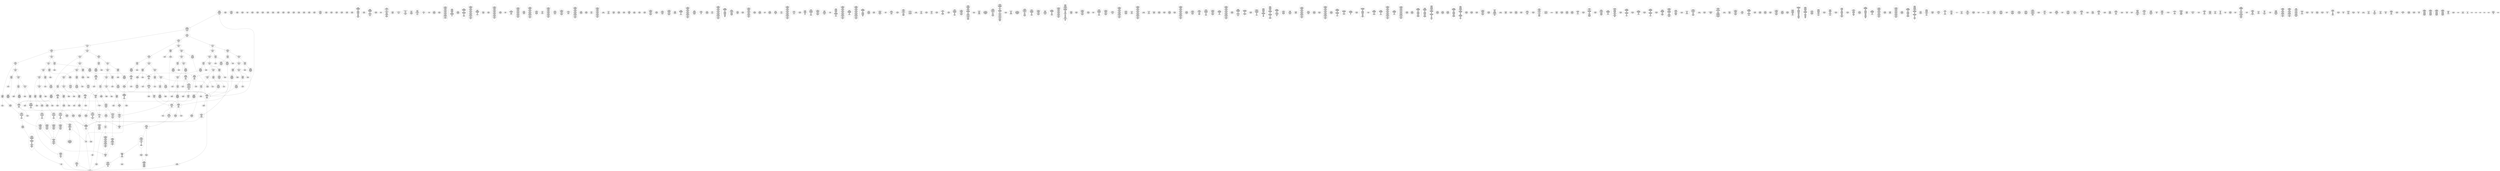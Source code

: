 /* Generated by GvGen v.1.0 (https://www.github.com/stricaud/gvgen) */

digraph G {
compound=true;
   node1 [label="[anywhere]"];
   node2 [label="# 0x0
PUSHX Data
PUSHX Data
MSTORE
PUSHX LogicData
CALLDATASIZE
LT
PUSHX Data
JUMPI
"];
   node3 [label="# 0xd
PUSHX Data
CALLDATALOAD
PUSHX BitData
SHR
PUSHX LogicData
GT
PUSHX Data
JUMPI
"];
   node4 [label="# 0x1e
PUSHX LogicData
GT
PUSHX Data
JUMPI
"];
   node5 [label="# 0x29
PUSHX LogicData
GT
PUSHX Data
JUMPI
"];
   node6 [label="# 0x34
PUSHX LogicData
EQ
PUSHX Data
JUMPI
"];
   node7 [label="# 0x3f
PUSHX LogicData
EQ
PUSHX Data
JUMPI
"];
   node8 [label="# 0x4a
PUSHX LogicData
EQ
PUSHX Data
JUMPI
"];
   node9 [label="# 0x55
PUSHX LogicData
EQ
PUSHX Data
JUMPI
"];
   node10 [label="# 0x60
PUSHX LogicData
EQ
PUSHX Data
JUMPI
"];
   node11 [label="# 0x6b
PUSHX Data
REVERT
"];
   node12 [label="# 0x6f
JUMPDEST
PUSHX LogicData
EQ
PUSHX Data
JUMPI
"];
   node13 [label="# 0x7b
PUSHX LogicData
EQ
PUSHX Data
JUMPI
"];
   node14 [label="# 0x86
PUSHX LogicData
EQ
PUSHX Data
JUMPI
"];
   node15 [label="# 0x91
PUSHX LogicData
EQ
PUSHX Data
JUMPI
"];
   node16 [label="# 0x9c
PUSHX LogicData
EQ
PUSHX Data
JUMPI
"];
   node17 [label="# 0xa7
PUSHX Data
REVERT
"];
   node18 [label="# 0xab
JUMPDEST
PUSHX LogicData
GT
PUSHX Data
JUMPI
"];
   node19 [label="# 0xb7
PUSHX LogicData
EQ
PUSHX Data
JUMPI
"];
   node20 [label="# 0xc2
PUSHX LogicData
EQ
PUSHX Data
JUMPI
"];
   node21 [label="# 0xcd
PUSHX LogicData
EQ
PUSHX Data
JUMPI
"];
   node22 [label="# 0xd8
PUSHX LogicData
EQ
PUSHX Data
JUMPI
"];
   node23 [label="# 0xe3
PUSHX LogicData
EQ
PUSHX Data
JUMPI
"];
   node24 [label="# 0xee
PUSHX Data
REVERT
"];
   node25 [label="# 0xf2
JUMPDEST
PUSHX LogicData
EQ
PUSHX Data
JUMPI
"];
   node26 [label="# 0xfe
PUSHX LogicData
EQ
PUSHX Data
JUMPI
"];
   node27 [label="# 0x109
PUSHX LogicData
EQ
PUSHX Data
JUMPI
"];
   node28 [label="# 0x114
PUSHX LogicData
EQ
PUSHX Data
JUMPI
"];
   node29 [label="# 0x11f
PUSHX Data
REVERT
"];
   node30 [label="# 0x123
JUMPDEST
PUSHX LogicData
GT
PUSHX Data
JUMPI
"];
   node31 [label="# 0x12f
PUSHX LogicData
GT
PUSHX Data
JUMPI
"];
   node32 [label="# 0x13a
PUSHX LogicData
EQ
PUSHX Data
JUMPI
"];
   node33 [label="# 0x145
PUSHX LogicData
EQ
PUSHX Data
JUMPI
"];
   node34 [label="# 0x150
PUSHX LogicData
EQ
PUSHX Data
JUMPI
"];
   node35 [label="# 0x15b
PUSHX LogicData
EQ
PUSHX Data
JUMPI
"];
   node36 [label="# 0x166
PUSHX LogicData
EQ
PUSHX Data
JUMPI
"];
   node37 [label="# 0x171
PUSHX Data
REVERT
"];
   node38 [label="# 0x175
JUMPDEST
PUSHX LogicData
EQ
PUSHX Data
JUMPI
"];
   node39 [label="# 0x181
PUSHX LogicData
EQ
PUSHX Data
JUMPI
"];
   node40 [label="# 0x18c
PUSHX LogicData
EQ
PUSHX Data
JUMPI
"];
   node41 [label="# 0x197
PUSHX LogicData
EQ
PUSHX Data
JUMPI
"];
   node42 [label="# 0x1a2
PUSHX Data
REVERT
"];
   node43 [label="# 0x1a6
JUMPDEST
PUSHX LogicData
GT
PUSHX Data
JUMPI
"];
   node44 [label="# 0x1b2
PUSHX LogicData
EQ
PUSHX Data
JUMPI
"];
   node45 [label="# 0x1bd
PUSHX LogicData
EQ
PUSHX Data
JUMPI
"];
   node46 [label="# 0x1c8
PUSHX LogicData
EQ
PUSHX Data
JUMPI
"];
   node47 [label="# 0x1d3
PUSHX LogicData
EQ
PUSHX Data
JUMPI
"];
   node48 [label="# 0x1de
PUSHX LogicData
EQ
PUSHX Data
JUMPI
"];
   node49 [label="# 0x1e9
PUSHX Data
REVERT
"];
   node50 [label="# 0x1ed
JUMPDEST
PUSHX LogicData
EQ
PUSHX Data
JUMPI
"];
   node51 [label="# 0x1f9
PUSHX LogicData
EQ
PUSHX Data
JUMPI
"];
   node52 [label="# 0x204
PUSHX LogicData
EQ
PUSHX Data
JUMPI
"];
   node53 [label="# 0x20f
PUSHX LogicData
EQ
PUSHX Data
JUMPI
"];
   node54 [label="# 0x21a
JUMPDEST
PUSHX Data
REVERT
"];
   node55 [label="# 0x21f
JUMPDEST
CALLVALUE
ISZERO
PUSHX Data
JUMPI
"];
   node56 [label="# 0x227
PUSHX Data
REVERT
"];
   node57 [label="# 0x22b
JUMPDEST
PUSHX Data
PUSHX Data
CALLDATASIZE
PUSHX Data
PUSHX Data
JUMP
"];
   node58 [label="# 0x23a
JUMPDEST
PUSHX Data
JUMP
"];
   node59 [label="# 0x23f
JUMPDEST
PUSHX MemData
MLOAD
ISZERO
ISZERO
MSTORE
PUSHX ArithData
ADD
"];
   node60 [label="# 0x24b
JUMPDEST
PUSHX MemData
MLOAD
SUB
RETURN
"];
   node61 [label="# 0x254
JUMPDEST
CALLVALUE
ISZERO
PUSHX Data
JUMPI
"];
   node62 [label="# 0x25c
PUSHX Data
REVERT
"];
   node63 [label="# 0x260
JUMPDEST
PUSHX Data
PUSHX Data
JUMP
"];
   node64 [label="# 0x269
JUMPDEST
PUSHX MemData
MLOAD
PUSHX Data
PUSHX Data
JUMP
"];
   node65 [label="# 0x276
JUMPDEST
CALLVALUE
ISZERO
PUSHX Data
JUMPI
"];
   node66 [label="# 0x27e
PUSHX Data
REVERT
"];
   node67 [label="# 0x282
JUMPDEST
PUSHX Data
PUSHX Data
CALLDATASIZE
PUSHX Data
PUSHX Data
JUMP
"];
   node68 [label="# 0x291
JUMPDEST
PUSHX Data
JUMP
"];
   node69 [label="# 0x296
JUMPDEST
PUSHX MemData
MLOAD
PUSHX ArithData
PUSHX BitData
PUSHX BitData
SHL
SUB
AND
MSTORE
PUSHX ArithData
ADD
PUSHX Data
JUMP
"];
   node70 [label="# 0x2ae
JUMPDEST
CALLVALUE
ISZERO
PUSHX Data
JUMPI
"];
   node71 [label="# 0x2b6
PUSHX Data
REVERT
"];
   node72 [label="# 0x2ba
JUMPDEST
PUSHX Data
PUSHX Data
CALLDATASIZE
PUSHX Data
PUSHX Data
JUMP
"];
   node73 [label="# 0x2c9
JUMPDEST
PUSHX Data
JUMP
"];
   node74 [label="# 0x2ce
JUMPDEST
STOP
"];
   node75 [label="# 0x2d0
JUMPDEST
CALLVALUE
ISZERO
PUSHX Data
JUMPI
"];
   node76 [label="# 0x2d8
PUSHX Data
REVERT
"];
   node77 [label="# 0x2dc
JUMPDEST
PUSHX StorData
SLOAD
"];
   node78 [label="# 0x2e1
JUMPDEST
PUSHX MemData
MLOAD
MSTORE
PUSHX ArithData
ADD
PUSHX Data
JUMP
"];
   node79 [label="# 0x2ef
JUMPDEST
PUSHX Data
PUSHX Data
CALLDATASIZE
PUSHX Data
PUSHX Data
JUMP
"];
   node80 [label="# 0x2fd
JUMPDEST
PUSHX Data
JUMP
"];
   node81 [label="# 0x302
JUMPDEST
CALLVALUE
ISZERO
PUSHX Data
JUMPI
"];
   node82 [label="# 0x30a
PUSHX Data
REVERT
"];
   node83 [label="# 0x30e
JUMPDEST
PUSHX Data
PUSHX Data
CALLDATASIZE
PUSHX Data
PUSHX Data
JUMP
"];
   node84 [label="# 0x31d
JUMPDEST
PUSHX Data
JUMP
"];
   node85 [label="# 0x322
JUMPDEST
PUSHX Data
PUSHX Data
CALLDATASIZE
PUSHX Data
PUSHX Data
JUMP
"];
   node86 [label="# 0x330
JUMPDEST
PUSHX Data
JUMP
"];
   node87 [label="# 0x335
JUMPDEST
CALLVALUE
ISZERO
PUSHX Data
JUMPI
"];
   node88 [label="# 0x33d
PUSHX Data
REVERT
"];
   node89 [label="# 0x341
JUMPDEST
PUSHX Data
PUSHX Data
CALLDATASIZE
PUSHX Data
PUSHX Data
JUMP
"];
   node90 [label="# 0x350
JUMPDEST
PUSHX Data
JUMP
"];
   node91 [label="# 0x355
JUMPDEST
CALLVALUE
ISZERO
PUSHX Data
JUMPI
"];
   node92 [label="# 0x35d
PUSHX Data
REVERT
"];
   node93 [label="# 0x361
JUMPDEST
PUSHX Data
PUSHX Data
CALLDATASIZE
PUSHX Data
PUSHX Data
JUMP
"];
   node94 [label="# 0x370
JUMPDEST
PUSHX Data
JUMP
"];
   node95 [label="# 0x375
JUMPDEST
CALLVALUE
ISZERO
PUSHX Data
JUMPI
"];
   node96 [label="# 0x37d
PUSHX Data
REVERT
"];
   node97 [label="# 0x381
JUMPDEST
PUSHX Data
PUSHX Data
CALLDATASIZE
PUSHX Data
PUSHX Data
JUMP
"];
   node98 [label="# 0x390
JUMPDEST
PUSHX Data
JUMP
"];
   node99 [label="# 0x395
JUMPDEST
CALLVALUE
ISZERO
PUSHX Data
JUMPI
"];
   node100 [label="# 0x39d
PUSHX Data
REVERT
"];
   node101 [label="# 0x3a1
JUMPDEST
PUSHX Data
PUSHX Data
CALLDATASIZE
PUSHX Data
PUSHX Data
JUMP
"];
   node102 [label="# 0x3b0
JUMPDEST
PUSHX Data
JUMP
"];
   node103 [label="# 0x3b5
JUMPDEST
CALLVALUE
ISZERO
PUSHX Data
JUMPI
"];
   node104 [label="# 0x3bd
PUSHX Data
REVERT
"];
   node105 [label="# 0x3c1
JUMPDEST
PUSHX Data
PUSHX Data
CALLDATASIZE
PUSHX Data
PUSHX Data
JUMP
"];
   node106 [label="# 0x3d0
JUMPDEST
PUSHX Data
JUMP
"];
   node107 [label="# 0x3d5
JUMPDEST
CALLVALUE
ISZERO
PUSHX Data
JUMPI
"];
   node108 [label="# 0x3dd
PUSHX Data
REVERT
"];
   node109 [label="# 0x3e1
JUMPDEST
PUSHX Data
PUSHX Data
CALLDATASIZE
PUSHX Data
PUSHX Data
JUMP
"];
   node110 [label="# 0x3f0
JUMPDEST
PUSHX Data
JUMP
"];
   node111 [label="# 0x3f5
JUMPDEST
CALLVALUE
ISZERO
PUSHX Data
JUMPI
"];
   node112 [label="# 0x3fd
PUSHX Data
REVERT
"];
   node113 [label="# 0x401
JUMPDEST
PUSHX Data
PUSHX Data
CALLDATASIZE
PUSHX Data
PUSHX Data
JUMP
"];
   node114 [label="# 0x410
JUMPDEST
PUSHX Data
JUMP
"];
   node115 [label="# 0x415
JUMPDEST
CALLVALUE
ISZERO
PUSHX Data
JUMPI
"];
   node116 [label="# 0x41d
PUSHX Data
REVERT
"];
   node117 [label="# 0x421
JUMPDEST
PUSHX StorData
SLOAD
PUSHX Data
PUSHX BitData
AND
JUMP
"];
   node118 [label="# 0x42f
JUMPDEST
CALLVALUE
ISZERO
PUSHX Data
JUMPI
"];
   node119 [label="# 0x437
PUSHX Data
REVERT
"];
   node120 [label="# 0x43b
JUMPDEST
PUSHX Data
PUSHX Data
CALLDATASIZE
PUSHX Data
PUSHX Data
JUMP
"];
   node121 [label="# 0x44a
JUMPDEST
PUSHX Data
JUMP
"];
   node122 [label="# 0x44f
JUMPDEST
CALLVALUE
ISZERO
PUSHX Data
JUMPI
"];
   node123 [label="# 0x457
PUSHX Data
REVERT
"];
   node124 [label="# 0x45b
JUMPDEST
PUSHX Data
PUSHX Data
CALLDATASIZE
PUSHX Data
PUSHX Data
JUMP
"];
   node125 [label="# 0x46a
JUMPDEST
PUSHX Data
JUMP
"];
   node126 [label="# 0x46f
JUMPDEST
CALLVALUE
ISZERO
PUSHX Data
JUMPI
"];
   node127 [label="# 0x477
PUSHX Data
REVERT
"];
   node128 [label="# 0x47b
JUMPDEST
PUSHX Data
PUSHX Data
JUMP
"];
   node129 [label="# 0x484
JUMPDEST
CALLVALUE
ISZERO
PUSHX Data
JUMPI
"];
   node130 [label="# 0x48c
PUSHX Data
REVERT
"];
   node131 [label="# 0x490
JUMPDEST
PUSHX Data
PUSHX Data
CALLDATASIZE
PUSHX Data
PUSHX Data
JUMP
"];
   node132 [label="# 0x49f
JUMPDEST
PUSHX Data
JUMP
"];
   node133 [label="# 0x4a4
JUMPDEST
PUSHX MemData
MLOAD
PUSHX Data
PUSHX Data
JUMP
"];
   node134 [label="# 0x4b1
JUMPDEST
CALLVALUE
ISZERO
PUSHX Data
JUMPI
"];
   node135 [label="# 0x4b9
PUSHX Data
REVERT
"];
   node136 [label="# 0x4bd
JUMPDEST
PUSHX Data
PUSHX Data
CALLDATASIZE
PUSHX Data
PUSHX Data
JUMP
"];
   node137 [label="# 0x4cc
JUMPDEST
PUSHX Data
JUMP
"];
   node138 [label="# 0x4d1
JUMPDEST
CALLVALUE
ISZERO
PUSHX Data
JUMPI
"];
   node139 [label="# 0x4d9
PUSHX Data
REVERT
"];
   node140 [label="# 0x4dd
JUMPDEST
PUSHX StorData
SLOAD
PUSHX ArithData
PUSHX BitData
PUSHX BitData
SHL
SUB
AND
PUSHX Data
JUMP
"];
   node141 [label="# 0x4ef
JUMPDEST
CALLVALUE
ISZERO
PUSHX Data
JUMPI
"];
   node142 [label="# 0x4f7
PUSHX Data
REVERT
"];
   node143 [label="# 0x4fb
JUMPDEST
PUSHX Data
PUSHX Data
CALLDATASIZE
PUSHX Data
PUSHX Data
JUMP
"];
   node144 [label="# 0x50a
JUMPDEST
PUSHX Data
JUMP
"];
   node145 [label="# 0x50f
JUMPDEST
CALLVALUE
ISZERO
PUSHX Data
JUMPI
"];
   node146 [label="# 0x517
PUSHX Data
REVERT
"];
   node147 [label="# 0x51b
JUMPDEST
PUSHX Data
PUSHX Data
JUMP
"];
   node148 [label="# 0x524
JUMPDEST
CALLVALUE
ISZERO
PUSHX Data
JUMPI
"];
   node149 [label="# 0x52c
PUSHX Data
REVERT
"];
   node150 [label="# 0x530
JUMPDEST
PUSHX Data
PUSHX Data
CALLDATASIZE
PUSHX Data
PUSHX Data
JUMP
"];
   node151 [label="# 0x53f
JUMPDEST
PUSHX Data
JUMP
"];
   node152 [label="# 0x544
JUMPDEST
CALLVALUE
ISZERO
PUSHX Data
JUMPI
"];
   node153 [label="# 0x54c
PUSHX Data
REVERT
"];
   node154 [label="# 0x550
JUMPDEST
PUSHX Data
PUSHX Data
JUMP
"];
   node155 [label="# 0x559
JUMPDEST
CALLVALUE
ISZERO
PUSHX Data
JUMPI
"];
   node156 [label="# 0x561
PUSHX Data
REVERT
"];
   node157 [label="# 0x565
JUMPDEST
PUSHX Data
PUSHX Data
JUMP
"];
   node158 [label="# 0x56e
JUMPDEST
CALLVALUE
ISZERO
PUSHX Data
JUMPI
"];
   node159 [label="# 0x576
PUSHX Data
REVERT
"];
   node160 [label="# 0x57a
JUMPDEST
PUSHX Data
PUSHX Data
CALLDATASIZE
PUSHX Data
PUSHX Data
JUMP
"];
   node161 [label="# 0x589
JUMPDEST
PUSHX Data
JUMP
"];
   node162 [label="# 0x58e
JUMPDEST
CALLVALUE
ISZERO
PUSHX Data
JUMPI
"];
   node163 [label="# 0x596
PUSHX Data
REVERT
"];
   node164 [label="# 0x59a
JUMPDEST
PUSHX Data
PUSHX Data
CALLDATASIZE
PUSHX Data
PUSHX Data
JUMP
"];
   node165 [label="# 0x5a9
JUMPDEST
PUSHX Data
JUMP
"];
   node166 [label="# 0x5ae
JUMPDEST
CALLVALUE
ISZERO
PUSHX Data
JUMPI
"];
   node167 [label="# 0x5b6
PUSHX Data
REVERT
"];
   node168 [label="# 0x5ba
JUMPDEST
PUSHX Data
PUSHX Data
CALLDATASIZE
PUSHX Data
PUSHX Data
JUMP
"];
   node169 [label="# 0x5c9
JUMPDEST
PUSHX Data
JUMP
"];
   node170 [label="# 0x5ce
JUMPDEST
CALLVALUE
ISZERO
PUSHX Data
JUMPI
"];
   node171 [label="# 0x5d6
PUSHX Data
REVERT
"];
   node172 [label="# 0x5da
JUMPDEST
PUSHX Data
PUSHX Data
JUMP
"];
   node173 [label="# 0x5e3
JUMPDEST
CALLVALUE
ISZERO
PUSHX Data
JUMPI
"];
   node174 [label="# 0x5eb
PUSHX Data
REVERT
"];
   node175 [label="# 0x5ef
JUMPDEST
PUSHX Data
PUSHX StorData
SLOAD
JUMP
"];
   node176 [label="# 0x5f9
JUMPDEST
CALLVALUE
ISZERO
PUSHX Data
JUMPI
"];
   node177 [label="# 0x601
PUSHX Data
REVERT
"];
   node178 [label="# 0x605
JUMPDEST
PUSHX Data
PUSHX Data
JUMP
"];
   node179 [label="# 0x60e
JUMPDEST
CALLVALUE
ISZERO
PUSHX Data
JUMPI
"];
   node180 [label="# 0x616
PUSHX Data
REVERT
"];
   node181 [label="# 0x61a
JUMPDEST
PUSHX Data
PUSHX Data
JUMP
"];
   node182 [label="# 0x623
JUMPDEST
CALLVALUE
ISZERO
PUSHX Data
JUMPI
"];
   node183 [label="# 0x62b
PUSHX Data
REVERT
"];
   node184 [label="# 0x62f
JUMPDEST
PUSHX Data
PUSHX Data
CALLDATASIZE
PUSHX Data
PUSHX Data
JUMP
"];
   node185 [label="# 0x63e
JUMPDEST
PUSHX ArithData
PUSHX BitData
PUSHX BitData
SHL
SUB
AND
PUSHX Data
MSTORE
PUSHX Data
PUSHX Data
MSTORE
PUSHX Data
SHA3
AND
MSTORE
MSTORE
SHA3
SLOAD
PUSHX BitData
AND
JUMP
"];
   node186 [label="# 0x66c
JUMPDEST
CALLVALUE
ISZERO
PUSHX Data
JUMPI
"];
   node187 [label="# 0x674
PUSHX Data
REVERT
"];
   node188 [label="# 0x678
JUMPDEST
PUSHX Data
PUSHX Data
CALLDATASIZE
PUSHX Data
PUSHX Data
JUMP
"];
   node189 [label="# 0x687
JUMPDEST
PUSHX Data
JUMP
"];
   node190 [label="# 0x68c
JUMPDEST
CALLVALUE
ISZERO
PUSHX Data
JUMPI
"];
   node191 [label="# 0x694
PUSHX Data
REVERT
"];
   node192 [label="# 0x698
JUMPDEST
PUSHX Data
PUSHX Data
JUMP
"];
   node193 [label="# 0x6a2
JUMPDEST
PUSHX Data
PUSHX ArithData
PUSHX BitData
PUSHX BitData
SHL
SUB
NOT
AND
PUSHX BitData
PUSHX BitData
SHL
EQ
PUSHX Data
JUMPI
"];
   node194 [label="# 0x6be
PUSHX Data
PUSHX Data
JUMP
"];
   node195 [label="# 0x6c7
JUMPDEST
JUMP
"];
   node196 [label="# 0x6cd
JUMPDEST
PUSHX Data
PUSHX StorData
SLOAD
PUSHX Data
PUSHX Data
JUMP
"];
   node197 [label="# 0x6dc
JUMPDEST
PUSHX ArithData
ADD
PUSHX ArithData
DIV
MUL
PUSHX ArithData
ADD
PUSHX MemData
MLOAD
ADD
PUSHX Data
MSTORE
MSTORE
PUSHX ArithData
ADD
SLOAD
PUSHX Data
PUSHX Data
JUMP
"];
   node198 [label="# 0x708
JUMPDEST
ISZERO
PUSHX Data
JUMPI
"];
   node199 [label="# 0x70f
PUSHX LogicData
LT
PUSHX Data
JUMPI
"];
   node200 [label="# 0x717
PUSHX ArithData
SLOAD
DIV
MUL
MSTORE
PUSHX ArithData
ADD
PUSHX Data
JUMP
"];
   node201 [label="# 0x72a
JUMPDEST
ADD
PUSHX Data
MSTORE
PUSHX Data
PUSHX Data
SHA3
"];
   node202 [label="# 0x738
JUMPDEST
SLOAD
MSTORE
PUSHX ArithData
ADD
PUSHX ArithData
ADD
GT
PUSHX Data
JUMPI
"];
   node203 [label="# 0x74c
SUB
PUSHX BitData
AND
ADD
"];
   node204 [label="# 0x755
JUMPDEST
JUMP
"];
   node205 [label="# 0x75f
JUMPDEST
PUSHX Data
PUSHX Data
PUSHX Data
JUMP
"];
   node206 [label="# 0x76a
JUMPDEST
PUSHX Data
JUMPI
"];
   node207 [label="# 0x76f
PUSHX MemData
MLOAD
PUSHX BitData
PUSHX BitData
SHL
MSTORE
PUSHX Data
PUSHX ArithData
ADD
MSTORE
PUSHX Data
PUSHX ArithData
ADD
MSTORE
PUSHX Data
PUSHX ArithData
ADD
MSTORE
PUSHX BitData
PUSHX BitData
SHL
PUSHX ArithData
ADD
MSTORE
PUSHX ArithData
ADD
"];
   node208 [label="# 0x7c7
JUMPDEST
PUSHX MemData
MLOAD
SUB
REVERT
"];
   node209 [label="# 0x7d0
JUMPDEST
PUSHX Data
MSTORE
PUSHX Data
PUSHX Data
MSTORE
PUSHX Data
SHA3
SLOAD
PUSHX ArithData
PUSHX BitData
PUSHX BitData
SHL
SUB
AND
JUMP
"];
   node210 [label="# 0x7ec
JUMPDEST
PUSHX Data
PUSHX Data
PUSHX Data
JUMP
"];
   node211 [label="# 0x7f7
JUMPDEST
PUSHX ArithData
PUSHX BitData
PUSHX BitData
SHL
SUB
AND
PUSHX ArithData
PUSHX BitData
PUSHX BitData
SHL
SUB
AND
EQ
ISZERO
PUSHX Data
JUMPI
"];
   node212 [label="# 0x814
PUSHX MemData
MLOAD
PUSHX BitData
PUSHX BitData
SHL
MSTORE
PUSHX Data
PUSHX ArithData
ADD
MSTORE
PUSHX Data
PUSHX ArithData
ADD
MSTORE
PUSHX Data
PUSHX ArithData
ADD
MSTORE
PUSHX BitData
PUSHX BitData
SHL
PUSHX ArithData
ADD
MSTORE
PUSHX ArithData
ADD
PUSHX Data
JUMP
"];
   node213 [label="# 0x865
JUMPDEST
CALLER
PUSHX ArithData
PUSHX BitData
PUSHX BitData
SHL
SUB
AND
EQ
PUSHX Data
JUMPI
"];
   node214 [label="# 0x877
PUSHX Data
CALLER
PUSHX Data
JUMP
"];
   node215 [label="# 0x881
JUMPDEST
PUSHX Data
JUMPI
"];
   node216 [label="# 0x886
PUSHX MemData
MLOAD
PUSHX BitData
PUSHX BitData
SHL
MSTORE
PUSHX Data
PUSHX ArithData
ADD
MSTORE
PUSHX Data
PUSHX ArithData
ADD
MSTORE
PUSHX Data
PUSHX ArithData
ADD
MSTORE
PUSHX Data
PUSHX ArithData
ADD
MSTORE
PUSHX ArithData
ADD
PUSHX Data
JUMP
"];
   node217 [label="# 0x8f3
JUMPDEST
PUSHX Data
PUSHX Data
JUMP
"];
   node218 [label="# 0x8fd
JUMPDEST
JUMP
"];
   node219 [label="# 0x902
JUMPDEST
PUSHX LogicData
PUSHX StorData
SLOAD
EQ
ISZERO
PUSHX Data
JUMPI
"];
   node220 [label="# 0x90e
PUSHX MemData
MLOAD
PUSHX BitData
PUSHX BitData
SHL
MSTORE
PUSHX Data
PUSHX ArithData
ADD
MSTORE
PUSHX Data
PUSHX ArithData
ADD
MSTORE
PUSHX Data
PUSHX ArithData
ADD
MSTORE
PUSHX ArithData
ADD
PUSHX Data
JUMP
"];
   node221 [label="# 0x955
JUMPDEST
PUSHX Data
PUSHX Data
SSTORE
PUSHX Data
JUMPI
"];
   node222 [label="# 0x960
PUSHX MemData
MLOAD
PUSHX BitData
PUSHX BitData
SHL
MSTORE
PUSHX Data
PUSHX ArithData
ADD
MSTORE
PUSHX Data
PUSHX ArithData
ADD
MSTORE
PUSHX BitData
PUSHX BitData
SHL
PUSHX ArithData
ADD
MSTORE
PUSHX ArithData
ADD
PUSHX Data
JUMP
"];
   node223 [label="# 0x999
JUMPDEST
PUSHX StorData
SLOAD
PUSHX Data
PUSHX Data
PUSHX Data
JUMP
"];
   node224 [label="# 0x9a8
JUMPDEST
GT
ISZERO
PUSHX Data
JUMPI
"];
   node225 [label="# 0x9b0
PUSHX MemData
MLOAD
PUSHX BitData
PUSHX BitData
SHL
MSTORE
PUSHX Data
PUSHX ArithData
ADD
MSTORE
PUSHX Data
PUSHX ArithData
ADD
MSTORE
PUSHX Data
PUSHX ArithData
ADD
MSTORE
PUSHX ArithData
ADD
PUSHX Data
JUMP
"];
   node226 [label="# 0x9f7
JUMPDEST
PUSHX StorData
SLOAD
PUSHX BitData
AND
PUSHX Data
JUMPI
"];
   node227 [label="# 0xa02
PUSHX MemData
MLOAD
PUSHX BitData
PUSHX BitData
SHL
MSTORE
PUSHX ArithData
ADD
PUSHX Data
PUSHX Data
JUMP
"];
   node228 [label="# 0xa19
JUMPDEST
PUSHX LogicData
GT
ISZERO
PUSHX Data
JUMPI
"];
   node229 [label="# 0xa23
PUSHX MemData
MLOAD
PUSHX BitData
PUSHX BitData
SHL
MSTORE
PUSHX Data
PUSHX ArithData
ADD
MSTORE
PUSHX Data
PUSHX ArithData
ADD
MSTORE
PUSHX BitData
PUSHX BitData
SHL
PUSHX ArithData
ADD
MSTORE
PUSHX ArithData
ADD
PUSHX Data
JUMP
"];
   node230 [label="# 0xa62
JUMPDEST
CALLVALUE
PUSHX Data
PUSHX Data
JUMP
"];
   node231 [label="# 0xa6c
JUMPDEST
PUSHX Data
PUSHX Data
JUMP
"];
   node232 [label="# 0xa76
JUMPDEST
EQ
PUSHX Data
JUMPI
"];
   node233 [label="# 0xa7c
PUSHX MemData
MLOAD
PUSHX BitData
PUSHX BitData
SHL
MSTORE
PUSHX Data
PUSHX ArithData
ADD
MSTORE
PUSHX Data
PUSHX ArithData
ADD
MSTORE
PUSHX Data
PUSHX ArithData
ADD
MSTORE
PUSHX ArithData
ADD
PUSHX Data
JUMP
"];
   node234 [label="# 0xac3
JUMPDEST
PUSHX Data
"];
   node235 [label="# 0xac6
JUMPDEST
LT
ISZERO
PUSHX Data
JUMPI
"];
   node236 [label="# 0xacf
PUSHX Data
CALLER
PUSHX Data
JUMP
"];
   node237 [label="# 0xad7
JUMPDEST
PUSHX Data
PUSHX Data
JUMP
"];
   node238 [label="# 0xae1
JUMPDEST
PUSHX Data
JUMP
"];
   node239 [label="# 0xae9
JUMPDEST
PUSHX Data
PUSHX Data
SSTORE
JUMP
"];
   node240 [label="# 0xaf2
JUMPDEST
PUSHX Data
CALLER
"];
   node241 [label="# 0xaf7
JUMPDEST
PUSHX Data
JUMP
"];
   node242 [label="# 0xafd
JUMPDEST
PUSHX Data
JUMPI
"];
   node243 [label="# 0xb02
PUSHX MemData
MLOAD
PUSHX BitData
PUSHX BitData
SHL
MSTORE
PUSHX ArithData
ADD
PUSHX Data
PUSHX Data
JUMP
"];
   node244 [label="# 0xb19
JUMPDEST
PUSHX Data
PUSHX Data
JUMP
"];
   node245 [label="# 0xb24
JUMPDEST
PUSHX StorData
SLOAD
PUSHX BitData
AND
PUSHX Data
JUMPI
"];
   node246 [label="# 0xb2f
PUSHX MemData
MLOAD
PUSHX BitData
PUSHX BitData
SHL
MSTORE
PUSHX ArithData
ADD
PUSHX Data
PUSHX Data
JUMP
"];
   node247 [label="# 0xb46
JUMPDEST
CALLER
PUSHX Data
PUSHX Data
JUMP
"];
   node248 [label="# 0xb50
JUMPDEST
PUSHX ArithData
PUSHX BitData
PUSHX BitData
SHL
SUB
AND
EQ
PUSHX Data
JUMPI
"];
   node249 [label="# 0xb5f
PUSHX MemData
MLOAD
PUSHX BitData
PUSHX BitData
SHL
MSTORE
PUSHX Data
PUSHX ArithData
ADD
MSTORE
PUSHX Data
PUSHX ArithData
ADD
MSTORE
PUSHX BitData
PUSHX BitData
SHL
PUSHX ArithData
ADD
MSTORE
PUSHX ArithData
ADD
PUSHX Data
JUMP
"];
   node250 [label="# 0xb9f
JUMPDEST
PUSHX Data
CALLVALUE
PUSHX MemData
MLOAD
PUSHX Data
PUSHX Data
JUMP
"];
   node251 [label="# 0xbd4
JUMPDEST
PUSHX MemData
MLOAD
SUB
LOGX
JUMP
"];
   node252 [label="# 0xbe1
JUMPDEST
PUSHX Data
PUSHX Data
PUSHX Data
JUMP
"];
   node253 [label="# 0xbec
JUMPDEST
LT
PUSHX Data
JUMPI
"];
   node254 [label="# 0xbf3
PUSHX MemData
MLOAD
PUSHX BitData
PUSHX BitData
SHL
MSTORE
PUSHX Data
PUSHX ArithData
ADD
MSTORE
PUSHX Data
PUSHX ArithData
ADD
MSTORE
PUSHX Data
PUSHX ArithData
ADD
MSTORE
PUSHX BitData
PUSHX BitData
SHL
PUSHX ArithData
ADD
MSTORE
PUSHX ArithData
ADD
PUSHX Data
JUMP
"];
   node255 [label="# 0xc4e
JUMPDEST
PUSHX ArithData
PUSHX BitData
PUSHX BitData
SHL
SUB
AND
PUSHX Data
MSTORE
PUSHX Data
PUSHX Data
MSTORE
PUSHX Data
SHA3
MSTORE
MSTORE
SHA3
SLOAD
JUMP
"];
   node256 [label="# 0xc77
JUMPDEST
PUSHX Data
PUSHX MemData
MLOAD
PUSHX ArithData
ADD
PUSHX Data
MSTORE
PUSHX Data
MSTORE
PUSHX Data
JUMP
"];
   node257 [label="# 0xc92
JUMPDEST
PUSHX Data
CALLER
PUSHX Data
JUMP
"];
   node258 [label="# 0xc9b
JUMPDEST
PUSHX Data
JUMPI
"];
   node259 [label="# 0xca0
PUSHX MemData
MLOAD
PUSHX BitData
PUSHX BitData
SHL
MSTORE
PUSHX Data
PUSHX ArithData
ADD
MSTORE
PUSHX ArithData
ADD
MSTORE
PUSHX Data
PUSHX ArithData
ADD
MSTORE
PUSHX ArithData
ADD
PUSHX Data
JUMP
"];
   node260 [label="# 0xce7
JUMPDEST
PUSHX Data
PUSHX Data
JUMP
"];
   node261 [label="# 0xcf0
JUMPDEST
JUMP
"];
   node262 [label="# 0xcf3
JUMPDEST
PUSHX Data
PUSHX Data
PUSHX Data
JUMP
"];
   node263 [label="# 0xcff
JUMPDEST
JUMP
"];
   node264 [label="# 0xd06
JUMPDEST
PUSHX Data
PUSHX Data
PUSHX Data
JUMP
"];
   node265 [label="# 0xd11
JUMPDEST
PUSHX Data
PUSHX Data
PUSHX StorData
SLOAD
JUMP
"];
   node266 [label="# 0xd1c
JUMPDEST
LT
PUSHX Data
JUMPI
"];
   node267 [label="# 0xd23
PUSHX MemData
MLOAD
PUSHX BitData
PUSHX BitData
SHL
MSTORE
PUSHX Data
PUSHX ArithData
ADD
MSTORE
PUSHX Data
PUSHX ArithData
ADD
MSTORE
PUSHX Data
PUSHX ArithData
ADD
MSTORE
PUSHX BitData
PUSHX BitData
SHL
PUSHX ArithData
ADD
MSTORE
PUSHX ArithData
ADD
PUSHX Data
JUMP
"];
   node268 [label="# 0xd7f
JUMPDEST
PUSHX StorData
SLOAD
LT
PUSHX Data
JUMPI
"];
   node269 [label="# 0xd8b
PUSHX Data
PUSHX Data
JUMP
"];
   node270 [label="# 0xd92
JUMPDEST
PUSHX Data
MSTORE
PUSHX Data
PUSHX Data
SHA3
ADD
SLOAD
JUMP
"];
   node271 [label="# 0xda4
JUMPDEST
PUSHX StorData
SLOAD
PUSHX ArithData
PUSHX BitData
PUSHX BitData
SHL
SUB
AND
CALLER
EQ
PUSHX Data
JUMPI
"];
   node272 [label="# 0xdb7
PUSHX MemData
MLOAD
PUSHX BitData
PUSHX BitData
SHL
MSTORE
PUSHX ArithData
ADD
PUSHX Data
PUSHX Data
JUMP
"];
   node273 [label="# 0xdce
JUMPDEST
MLOAD
PUSHX Data
PUSHX Data
PUSHX ArithData
ADD
PUSHX Data
JUMP
"];
   node274 [label="# 0xde1
JUMPDEST
JUMP
"];
   node275 [label="# 0xde5
JUMPDEST
PUSHX Data
MSTORE
PUSHX Data
PUSHX Data
MSTORE
PUSHX Data
SHA3
SLOAD
PUSHX ArithData
PUSHX BitData
PUSHX BitData
SHL
SUB
AND
PUSHX Data
JUMPI
"];
   node276 [label="# 0xe03
PUSHX MemData
MLOAD
PUSHX BitData
PUSHX BitData
SHL
MSTORE
PUSHX Data
PUSHX ArithData
ADD
MSTORE
PUSHX Data
PUSHX ArithData
ADD
MSTORE
PUSHX Data
PUSHX ArithData
ADD
MSTORE
PUSHX BitData
PUSHX BitData
SHL
PUSHX ArithData
ADD
MSTORE
PUSHX ArithData
ADD
PUSHX Data
JUMP
"];
   node277 [label="# 0xe5c
JUMPDEST
PUSHX Data
PUSHX ArithData
PUSHX BitData
PUSHX BitData
SHL
SUB
AND
PUSHX Data
JUMPI
"];
   node278 [label="# 0xe6d
PUSHX MemData
MLOAD
PUSHX BitData
PUSHX BitData
SHL
MSTORE
PUSHX Data
PUSHX ArithData
ADD
MSTORE
PUSHX Data
PUSHX ArithData
ADD
MSTORE
PUSHX Data
PUSHX ArithData
ADD
MSTORE
PUSHX BitData
PUSHX BitData
SHL
PUSHX ArithData
ADD
MSTORE
PUSHX ArithData
ADD
PUSHX Data
JUMP
"];
   node279 [label="# 0xec7
JUMPDEST
PUSHX ArithData
PUSHX BitData
PUSHX BitData
SHL
SUB
AND
PUSHX Data
MSTORE
PUSHX Data
PUSHX Data
MSTORE
PUSHX Data
SHA3
SLOAD
JUMP
"];
   node280 [label="# 0xee3
JUMPDEST
PUSHX StorData
SLOAD
PUSHX ArithData
PUSHX BitData
PUSHX BitData
SHL
SUB
AND
CALLER
EQ
PUSHX Data
JUMPI
"];
   node281 [label="# 0xef6
PUSHX MemData
MLOAD
PUSHX BitData
PUSHX BitData
SHL
MSTORE
PUSHX ArithData
ADD
PUSHX Data
PUSHX Data
JUMP
"];
   node282 [label="# 0xf0d
JUMPDEST
PUSHX Data
PUSHX Data
PUSHX Data
JUMP
"];
   node283 [label="# 0xf17
JUMPDEST
JUMP
"];
   node284 [label="# 0xf19
JUMPDEST
PUSHX Data
PUSHX Data
PUSHX Data
PUSHX Data
JUMP
"];
   node285 [label="# 0xf26
JUMPDEST
PUSHX Data
JUMPI
"];
   node286 [label="# 0xf2e
PUSHX MemData
MLOAD
PUSHX Data
MSTORE
PUSHX ArithData
ADD
MSTORE
"];
   node287 [label="# 0xf3f
JUMPDEST
JUMP
"];
   node288 [label="# 0xf47
JUMPDEST
PUSHX Data
PUSHX LogicData
GT
ISZERO
PUSHX Data
JUMPI
"];
   node289 [label="# 0xf5b
PUSHX Data
PUSHX Data
JUMP
"];
   node290 [label="# 0xf62
JUMPDEST
PUSHX MemData
MLOAD
MSTORE
PUSHX ArithData
MUL
PUSHX ArithData
ADD
ADD
PUSHX Data
MSTORE
ISZERO
PUSHX Data
JUMPI
"];
   node291 [label="# 0xf7c
PUSHX ArithData
ADD
PUSHX ArithData
MUL
CALLDATASIZE
CALLDATACOPY
ADD
"];
   node292 [label="# 0xf8b
JUMPDEST
PUSHX Data
"];
   node293 [label="# 0xf91
JUMPDEST
LT
ISZERO
PUSHX Data
JUMPI
"];
   node294 [label="# 0xf9a
PUSHX Data
PUSHX Data
JUMP
"];
   node295 [label="# 0xfa3
JUMPDEST
MLOAD
LT
PUSHX Data
JUMPI
"];
   node296 [label="# 0xfae
PUSHX Data
PUSHX Data
JUMP
"];
   node297 [label="# 0xfb5
JUMPDEST
PUSHX ArithData
MUL
ADD
ADD
MSTORE
PUSHX Data
PUSHX Data
JUMP
"];
   node298 [label="# 0xfca
JUMPDEST
PUSHX Data
JUMP
"];
   node299 [label="# 0xfd2
JUMPDEST
JUMP
"];
   node300 [label="# 0xfd8
JUMPDEST
PUSHX StorData
SLOAD
PUSHX ArithData
PUSHX BitData
PUSHX BitData
SHL
SUB
AND
CALLER
EQ
PUSHX Data
JUMPI
"];
   node301 [label="# 0xfeb
PUSHX MemData
MLOAD
PUSHX BitData
PUSHX BitData
SHL
MSTORE
PUSHX ArithData
ADD
PUSHX Data
PUSHX Data
JUMP
"];
   node302 [label="# 0x1002
JUMPDEST
PUSHX MemData
MLOAD
PUSHX BitData
PUSHX BitData
SHL
MSTORE
ADDRESS
PUSHX ArithData
ADD
MSTORE
PUSHX ArithData
PUSHX BitData
PUSHX BitData
SHL
SUB
AND
PUSHX Data
CALLER
PUSHX Data
PUSHX ArithData
ADD
PUSHX Data
PUSHX MemData
MLOAD
SUB
EXTCODESIZE
ISZERO
ISZERO
PUSHX Data
JUMPI
"];
   node303 [label="# 0x1047
PUSHX Data
REVERT
"];
   node304 [label="# 0x104b
JUMPDEST
GAS
STATICCALL
ISZERO
ISZERO
PUSHX Data
JUMPI
"];
   node305 [label="# 0x1056
RETURNDATASIZE
PUSHX Data
RETURNDATACOPY
RETURNDATASIZE
PUSHX Data
REVERT
"];
   node306 [label="# 0x105f
JUMPDEST
PUSHX MemData
MLOAD
RETURNDATASIZE
PUSHX BitData
NOT
PUSHX ArithData
ADD
AND
ADD
PUSHX Data
MSTORE
ADD
PUSHX Data
PUSHX Data
JUMP
"];
   node307 [label="# 0x1083
JUMPDEST
PUSHX MemData
MLOAD
PUSHX ArithData
PUSHX BitData
PUSHX BitData
SHL
SUB
NOT
PUSHX BitData
SHL
AND
MSTORE
PUSHX ArithData
PUSHX BitData
PUSHX BitData
SHL
SUB
AND
PUSHX ArithData
ADD
MSTORE
PUSHX ArithData
ADD
MSTORE
PUSHX ArithData
ADD
PUSHX Data
PUSHX MemData
MLOAD
SUB
PUSHX Data
EXTCODESIZE
ISZERO
ISZERO
PUSHX Data
JUMPI
"];
   node308 [label="# 0x10c5
PUSHX Data
REVERT
"];
   node309 [label="# 0x10c9
JUMPDEST
GAS
CALL
ISZERO
ISZERO
PUSHX Data
JUMPI
"];
   node310 [label="# 0x10d4
RETURNDATASIZE
PUSHX Data
RETURNDATACOPY
RETURNDATASIZE
PUSHX Data
REVERT
"];
   node311 [label="# 0x10dd
JUMPDEST
PUSHX MemData
MLOAD
RETURNDATASIZE
PUSHX BitData
NOT
PUSHX ArithData
ADD
AND
ADD
PUSHX Data
MSTORE
ADD
PUSHX Data
PUSHX Data
JUMP
"];
   node312 [label="# 0x1101
JUMPDEST
PUSHX StorData
SLOAD
PUSHX ArithData
PUSHX BitData
PUSHX BitData
SHL
SUB
AND
CALLER
EQ
PUSHX Data
JUMPI
"];
   node313 [label="# 0x1114
PUSHX MemData
MLOAD
PUSHX BitData
PUSHX BitData
SHL
MSTORE
PUSHX ArithData
ADD
PUSHX Data
PUSHX Data
JUMP
"];
   node314 [label="# 0x112b
JUMPDEST
MLOAD
PUSHX Data
PUSHX Data
PUSHX ArithData
ADD
PUSHX Data
JUMP
"];
   node315 [label="# 0x113e
JUMPDEST
PUSHX Data
PUSHX StorData
SLOAD
PUSHX Data
PUSHX Data
JUMP
"];
   node316 [label="# 0x114d
JUMPDEST
PUSHX ArithData
PUSHX BitData
PUSHX BitData
SHL
SUB
AND
CALLER
EQ
ISZERO
PUSHX Data
JUMPI
"];
   node317 [label="# 0x115f
PUSHX MemData
MLOAD
PUSHX BitData
PUSHX BitData
SHL
MSTORE
PUSHX Data
PUSHX ArithData
ADD
MSTORE
PUSHX Data
PUSHX ArithData
ADD
MSTORE
PUSHX Data
PUSHX ArithData
ADD
MSTORE
PUSHX ArithData
ADD
PUSHX Data
JUMP
"];
   node318 [label="# 0x11a6
JUMPDEST
CALLER
PUSHX Data
MSTORE
PUSHX Data
PUSHX ArithData
MSTORE
PUSHX MemData
SHA3
PUSHX ArithData
PUSHX BitData
PUSHX BitData
SHL
SUB
AND
MSTORE
MSTORE
SHA3
SLOAD
PUSHX BitData
NOT
AND
ISZERO
ISZERO
OR
SSTORE
MLOAD
MSTORE
PUSHX Data
ADD
PUSHX MemData
MLOAD
SUB
LOGX
JUMP
"];
   node319 [label="# 0x1212
JUMPDEST
PUSHX StorData
SLOAD
PUSHX ArithData
PUSHX BitData
PUSHX BitData
SHL
SUB
AND
CALLER
EQ
PUSHX Data
JUMPI
"];
   node320 [label="# 0x1225
PUSHX MemData
MLOAD
PUSHX BitData
PUSHX BitData
SHL
MSTORE
PUSHX ArithData
ADD
PUSHX Data
PUSHX Data
JUMP
"];
   node321 [label="# 0x123c
JUMPDEST
PUSHX StorData
SLOAD
PUSHX BitData
NOT
AND
PUSHX BitData
OR
SSTORE
JUMP
"];
   node322 [label="# 0x124b
JUMPDEST
PUSHX StorData
SLOAD
PUSHX ArithData
PUSHX BitData
PUSHX BitData
SHL
SUB
AND
CALLER
EQ
PUSHX Data
JUMPI
"];
   node323 [label="# 0x125e
PUSHX MemData
MLOAD
PUSHX BitData
PUSHX BitData
SHL
MSTORE
PUSHX ArithData
ADD
PUSHX Data
PUSHX Data
JUMP
"];
   node324 [label="# 0x1275
JUMPDEST
PUSHX MemData
MLOAD
CALLER
SELFBALANCE
ISZERO
PUSHX ArithData
MUL
PUSHX Data
CALL
ISZERO
ISZERO
PUSHX Data
JUMPI
"];
   node325 [label="# 0x1298
RETURNDATASIZE
PUSHX Data
RETURNDATACOPY
RETURNDATASIZE
PUSHX Data
REVERT
"];
   node326 [label="# 0x12a1
JUMPDEST
PUSHX Data
CALLER
PUSHX Data
JUMP
"];
   node327 [label="# 0x12ab
JUMPDEST
PUSHX Data
JUMPI
"];
   node328 [label="# 0x12b0
PUSHX MemData
MLOAD
PUSHX BitData
PUSHX BitData
SHL
MSTORE
PUSHX ArithData
ADD
PUSHX Data
PUSHX Data
JUMP
"];
   node329 [label="# 0x12c7
JUMPDEST
PUSHX Data
PUSHX Data
JUMP
"];
   node330 [label="# 0x12d3
JUMPDEST
JUMP
"];
   node331 [label="# 0x12d9
JUMPDEST
PUSHX StorData
SLOAD
PUSHX ArithData
PUSHX BitData
PUSHX BitData
SHL
SUB
AND
CALLER
EQ
PUSHX Data
JUMPI
"];
   node332 [label="# 0x12ec
PUSHX MemData
MLOAD
PUSHX BitData
PUSHX BitData
SHL
MSTORE
PUSHX ArithData
ADD
PUSHX Data
PUSHX Data
JUMP
"];
   node333 [label="# 0x1303
JUMPDEST
PUSHX LogicData
GT
PUSHX Data
JUMPI
"];
   node334 [label="# 0x130c
PUSHX MemData
MLOAD
PUSHX BitData
PUSHX BitData
SHL
MSTORE
PUSHX Data
PUSHX ArithData
ADD
MSTORE
PUSHX Data
PUSHX ArithData
ADD
MSTORE
PUSHX BitData
PUSHX BitData
SHL
PUSHX ArithData
ADD
MSTORE
PUSHX ArithData
ADD
PUSHX Data
JUMP
"];
   node335 [label="# 0x1345
JUMPDEST
PUSHX StorData
SLOAD
PUSHX Data
PUSHX Data
PUSHX Data
JUMP
"];
   node336 [label="# 0x1354
JUMPDEST
GT
ISZERO
PUSHX Data
JUMPI
"];
   node337 [label="# 0x135c
PUSHX MemData
MLOAD
PUSHX BitData
PUSHX BitData
SHL
MSTORE
PUSHX Data
PUSHX ArithData
ADD
MSTORE
PUSHX Data
PUSHX ArithData
ADD
MSTORE
PUSHX Data
PUSHX ArithData
ADD
MSTORE
PUSHX BitData
PUSHX BitData
SHL
PUSHX ArithData
ADD
MSTORE
PUSHX ArithData
ADD
PUSHX Data
JUMP
"];
   node338 [label="# 0x13b6
JUMPDEST
PUSHX Data
"];
   node339 [label="# 0x13b9
JUMPDEST
LT
ISZERO
PUSHX Data
JUMPI
"];
   node340 [label="# 0x13c2
PUSHX Data
CALLER
PUSHX Data
JUMP
"];
   node341 [label="# 0x13ca
JUMPDEST
PUSHX Data
PUSHX Data
JUMP
"];
   node342 [label="# 0x13d4
JUMPDEST
PUSHX Data
JUMP
"];
   node343 [label="# 0x13dc
JUMPDEST
PUSHX Data
PUSHX Data
PUSHX Data
JUMP
"];
   node344 [label="# 0x13e7
JUMPDEST
PUSHX Data
JUMPI
"];
   node345 [label="# 0x13ec
PUSHX MemData
MLOAD
PUSHX BitData
PUSHX BitData
SHL
MSTORE
PUSHX Data
PUSHX ArithData
ADD
MSTORE
PUSHX Data
PUSHX ArithData
ADD
MSTORE
PUSHX Data
PUSHX ArithData
ADD
MSTORE
PUSHX BitData
PUSHX BitData
SHL
PUSHX ArithData
ADD
MSTORE
PUSHX ArithData
ADD
PUSHX Data
JUMP
"];
   node346 [label="# 0x144b
JUMPDEST
PUSHX Data
PUSHX Data
PUSHX Data
JUMP
"];
   node347 [label="# 0x1456
JUMPDEST
PUSHX MemData
MLOAD
PUSHX ArithData
ADD
PUSHX Data
PUSHX Data
JUMP
"];
   node348 [label="# 0x1467
JUMPDEST
PUSHX MemData
MLOAD
PUSHX ArithData
SUB
SUB
MSTORE
PUSHX Data
MSTORE
JUMP
"];
   node349 [label="# 0x147d
JUMPDEST
PUSHX StorData
SLOAD
PUSHX Data
PUSHX BitData
AND
PUSHX Data
JUMPI
"];
   node350 [label="# 0x148b
PUSHX MemData
MLOAD
PUSHX BitData
PUSHX BitData
SHL
MSTORE
PUSHX ArithData
ADD
PUSHX Data
PUSHX Data
JUMP
"];
   node351 [label="# 0x14a2
JUMPDEST
PUSHX Data
PUSHX Data
PUSHX StorData
SLOAD
JUMP
"];
   node352 [label="# 0x14ae
JUMPDEST
LT
PUSHX Data
JUMPI
"];
   node353 [label="# 0x14b4
PUSHX MemData
MLOAD
PUSHX BitData
PUSHX BitData
SHL
MSTORE
PUSHX Data
PUSHX ArithData
ADD
MSTORE
PUSHX Data
PUSHX ArithData
ADD
MSTORE
PUSHX BitData
PUSHX BitData
SHL
PUSHX ArithData
ADD
MSTORE
PUSHX ArithData
ADD
PUSHX Data
JUMP
"];
   node354 [label="# 0x14f1
JUMPDEST
PUSHX Data
JUMP
"];
   node355 [label="# 0x14fd
JUMPDEST
PUSHX StorData
SLOAD
PUSHX ArithData
PUSHX BitData
PUSHX BitData
SHL
SUB
AND
CALLER
EQ
PUSHX Data
JUMPI
"];
   node356 [label="# 0x1510
PUSHX MemData
MLOAD
PUSHX BitData
PUSHX BitData
SHL
MSTORE
PUSHX ArithData
ADD
PUSHX Data
PUSHX Data
JUMP
"];
   node357 [label="# 0x1527
JUMPDEST
PUSHX StorData
SLOAD
PUSHX BitData
NOT
AND
SSTORE
JUMP
"];
   node358 [label="# 0x1533
JUMPDEST
PUSHX Data
PUSHX StorData
SLOAD
PUSHX Data
PUSHX Data
JUMP
"];
   node359 [label="# 0x1542
JUMPDEST
PUSHX StorData
SLOAD
PUSHX ArithData
PUSHX BitData
PUSHX BitData
SHL
SUB
AND
CALLER
EQ
PUSHX Data
JUMPI
"];
   node360 [label="# 0x1555
PUSHX MemData
MLOAD
PUSHX BitData
PUSHX BitData
SHL
MSTORE
PUSHX ArithData
ADD
PUSHX Data
PUSHX Data
JUMP
"];
   node361 [label="# 0x156c
JUMPDEST
PUSHX ArithData
PUSHX BitData
PUSHX BitData
SHL
SUB
AND
PUSHX Data
JUMPI
"];
   node362 [label="# 0x157b
PUSHX MemData
MLOAD
PUSHX BitData
PUSHX BitData
SHL
MSTORE
PUSHX Data
PUSHX ArithData
ADD
MSTORE
PUSHX Data
PUSHX ArithData
ADD
MSTORE
PUSHX Data
PUSHX ArithData
ADD
MSTORE
PUSHX BitData
PUSHX BitData
SHL
PUSHX ArithData
ADD
MSTORE
PUSHX ArithData
ADD
PUSHX Data
JUMP
"];
   node363 [label="# 0x15d1
JUMPDEST
PUSHX Data
PUSHX Data
JUMP
"];
   node364 [label="# 0x15da
JUMPDEST
PUSHX Data
PUSHX ArithData
PUSHX BitData
PUSHX BitData
SHL
SUB
NOT
AND
PUSHX BitData
PUSHX BitData
SHL
EQ
PUSHX Data
JUMPI
"];
   node365 [label="# 0x15f6
PUSHX ArithData
PUSHX BitData
PUSHX BitData
SHL
SUB
NOT
AND
PUSHX BitData
PUSHX BitData
SHL
EQ
"];
   node366 [label="# 0x160b
JUMPDEST
PUSHX Data
JUMPI
"];
   node367 [label="# 0x1611
PUSHX BitData
PUSHX BitData
SHL
PUSHX ArithData
PUSHX BitData
PUSHX BitData
SHL
SUB
NOT
AND
EQ
PUSHX Data
JUMP
"];
   node368 [label="# 0x162a
JUMPDEST
PUSHX Data
MSTORE
PUSHX Data
PUSHX Data
MSTORE
PUSHX Data
SHA3
SLOAD
PUSHX ArithData
PUSHX BitData
PUSHX BitData
SHL
SUB
AND
ISZERO
ISZERO
JUMP
"];
   node369 [label="# 0x1647
JUMPDEST
PUSHX Data
MSTORE
PUSHX Data
PUSHX Data
MSTORE
PUSHX Data
SHA3
SLOAD
PUSHX ArithData
PUSHX BitData
PUSHX BitData
SHL
SUB
NOT
AND
PUSHX ArithData
PUSHX BitData
PUSHX BitData
SHL
SUB
AND
OR
SSTORE
PUSHX Data
PUSHX Data
JUMP
"];
   node370 [label="# 0x167c
JUMPDEST
PUSHX ArithData
PUSHX BitData
PUSHX BitData
SHL
SUB
AND
PUSHX Data
PUSHX MemData
MLOAD
PUSHX MemData
MLOAD
SUB
LOGX
JUMP
"];
   node371 [label="# 0x16b5
JUMPDEST
PUSHX StorData
SLOAD
PUSHX Data
PUSHX Data
PUSHX Data
JUMP
"];
   node372 [label="# 0x16c5
JUMPDEST
SSTORE
PUSHX Data
PUSHX StorData
SLOAD
PUSHX Data
JUMP
"];
   node373 [label="# 0x16d5
JUMPDEST
ISZERO
PUSHX Data
JUMPI
"];
   node374 [label="# 0x16db
PUSHX MemData
MLOAD
PUSHX BitData
PUSHX BitData
SHL
MSTORE
PUSHX Data
PUSHX ArithData
ADD
MSTORE
PUSHX Data
PUSHX ArithData
ADD
MSTORE
PUSHX BitData
PUSHX BitData
SHL
PUSHX ArithData
ADD
MSTORE
PUSHX ArithData
ADD
PUSHX Data
JUMP
"];
   node375 [label="# 0x1719
JUMPDEST
PUSHX Data
PUSHX StorData
SLOAD
PUSHX Data
JUMP
"];
   node376 [label="# 0x1725
JUMPDEST
PUSHX Data
PUSHX Data
PUSHX Data
JUMP
"];
   node377 [label="# 0x1730
JUMPDEST
PUSHX Data
JUMPI
"];
   node378 [label="# 0x1735
PUSHX MemData
MLOAD
PUSHX BitData
PUSHX BitData
SHL
MSTORE
PUSHX Data
PUSHX ArithData
ADD
MSTORE
PUSHX Data
PUSHX ArithData
ADD
MSTORE
PUSHX Data
PUSHX ArithData
ADD
MSTORE
PUSHX BitData
PUSHX BitData
SHL
PUSHX ArithData
ADD
MSTORE
PUSHX ArithData
ADD
PUSHX Data
JUMP
"];
   node379 [label="# 0x1791
JUMPDEST
PUSHX Data
PUSHX Data
PUSHX Data
JUMP
"];
   node380 [label="# 0x179c
JUMPDEST
PUSHX ArithData
PUSHX BitData
PUSHX BitData
SHL
SUB
AND
PUSHX ArithData
PUSHX BitData
PUSHX BitData
SHL
SUB
AND
EQ
PUSHX Data
JUMPI
"];
   node381 [label="# 0x17b9
PUSHX ArithData
PUSHX BitData
PUSHX BitData
SHL
SUB
AND
PUSHX Data
PUSHX Data
JUMP
"];
   node382 [label="# 0x17cc
JUMPDEST
PUSHX ArithData
PUSHX BitData
PUSHX BitData
SHL
SUB
AND
EQ
"];
   node383 [label="# 0x17d7
JUMPDEST
PUSHX Data
JUMPI
"];
   node384 [label="# 0x17dd
PUSHX ArithData
PUSHX BitData
PUSHX BitData
SHL
SUB
AND
PUSHX Data
MSTORE
PUSHX Data
PUSHX Data
MSTORE
PUSHX Data
SHA3
AND
MSTORE
MSTORE
SHA3
SLOAD
PUSHX BitData
AND
"];
   node385 [label="# 0x1807
JUMPDEST
JUMP
"];
   node386 [label="# 0x180f
JUMPDEST
PUSHX ArithData
PUSHX BitData
PUSHX BitData
SHL
SUB
AND
PUSHX Data
PUSHX Data
JUMP
"];
   node387 [label="# 0x1822
JUMPDEST
PUSHX ArithData
PUSHX BitData
PUSHX BitData
SHL
SUB
AND
EQ
PUSHX Data
JUMPI
"];
   node388 [label="# 0x1831
PUSHX MemData
MLOAD
PUSHX BitData
PUSHX BitData
SHL
MSTORE
PUSHX Data
PUSHX ArithData
ADD
MSTORE
PUSHX Data
PUSHX ArithData
ADD
MSTORE
PUSHX Data
PUSHX ArithData
ADD
MSTORE
PUSHX BitData
PUSHX BitData
SHL
PUSHX ArithData
ADD
MSTORE
PUSHX ArithData
ADD
PUSHX Data
JUMP
"];
   node389 [label="# 0x188a
JUMPDEST
PUSHX ArithData
PUSHX BitData
PUSHX BitData
SHL
SUB
AND
PUSHX Data
JUMPI
"];
   node390 [label="# 0x1899
PUSHX MemData
MLOAD
PUSHX BitData
PUSHX BitData
SHL
MSTORE
PUSHX Data
PUSHX ArithData
ADD
MSTORE
PUSHX ArithData
ADD
MSTORE
PUSHX Data
PUSHX ArithData
ADD
MSTORE
PUSHX BitData
PUSHX BitData
SHL
PUSHX ArithData
ADD
MSTORE
PUSHX ArithData
ADD
PUSHX Data
JUMP
"];
   node391 [label="# 0x18ec
JUMPDEST
PUSHX Data
PUSHX Data
JUMP
"];
   node392 [label="# 0x18f7
JUMPDEST
PUSHX Data
PUSHX Data
PUSHX Data
JUMP
"];
   node393 [label="# 0x1902
JUMPDEST
PUSHX ArithData
PUSHX BitData
PUSHX BitData
SHL
SUB
AND
PUSHX Data
MSTORE
PUSHX Data
PUSHX Data
MSTORE
PUSHX Data
SHA3
SLOAD
PUSHX Data
PUSHX Data
PUSHX Data
JUMP
"];
   node394 [label="# 0x192b
JUMPDEST
SSTORE
PUSHX ArithData
PUSHX BitData
PUSHX BitData
SHL
SUB
AND
PUSHX Data
MSTORE
PUSHX Data
PUSHX Data
MSTORE
PUSHX Data
SHA3
SLOAD
PUSHX Data
PUSHX Data
PUSHX Data
JUMP
"];
   node395 [label="# 0x1959
JUMPDEST
SSTORE
PUSHX Data
MSTORE
PUSHX Data
PUSHX Data
MSTORE
PUSHX MemData
SHA3
SLOAD
PUSHX ArithData
PUSHX BitData
PUSHX BitData
SHL
SUB
NOT
AND
PUSHX ArithData
PUSHX BitData
PUSHX BitData
SHL
SUB
AND
OR
SSTORE
MLOAD
AND
PUSHX Data
LOGX
JUMP
"];
   node396 [label="# 0x19ba
JUMPDEST
PUSHX Data
PUSHX Data
PUSHX Data
JUMP
"];
   node397 [label="# 0x19c5
JUMPDEST
PUSHX Data
PUSHX Data
PUSHX Data
JUMP
"];
   node398 [label="# 0x19d3
JUMPDEST
PUSHX Data
PUSHX Data
PUSHX Data
JUMP
"];
   node399 [label="# 0x19de
JUMPDEST
PUSHX ArithData
PUSHX BitData
PUSHX BitData
SHL
SUB
AND
PUSHX Data
MSTORE
PUSHX Data
PUSHX Data
MSTORE
PUSHX Data
SHA3
SLOAD
PUSHX Data
PUSHX Data
PUSHX Data
JUMP
"];
   node400 [label="# 0x1a07
JUMPDEST
SSTORE
PUSHX Data
MSTORE
PUSHX Data
PUSHX Data
MSTORE
PUSHX MemData
SHA3
SLOAD
PUSHX ArithData
PUSHX BitData
PUSHX BitData
SHL
SUB
NOT
AND
SSTORE
MLOAD
PUSHX ArithData
PUSHX BitData
PUSHX BitData
SHL
SUB
AND
PUSHX Data
LOGX
JUMP
"];
   node401 [label="# 0x1a61
JUMPDEST
PUSHX StorData
SLOAD
PUSHX ArithData
PUSHX BitData
PUSHX BitData
SHL
SUB
AND
PUSHX ArithData
PUSHX BitData
PUSHX BitData
SHL
SUB
NOT
AND
OR
SSTORE
PUSHX MemData
MLOAD
AND
PUSHX Data
PUSHX Data
LOGX
JUMP
"];
   node402 [label="# 0x1ab3
JUMPDEST
PUSHX Data
PUSHX Data
JUMP
"];
   node403 [label="# 0x1abe
JUMPDEST
PUSHX Data
PUSHX Data
JUMP
"];
   node404 [label="# 0x1aca
JUMPDEST
PUSHX Data
JUMPI
"];
   node405 [label="# 0x1acf
PUSHX MemData
MLOAD
PUSHX BitData
PUSHX BitData
SHL
MSTORE
PUSHX ArithData
ADD
PUSHX Data
PUSHX Data
JUMP
"];
   node406 [label="# 0x1ae6
JUMPDEST
PUSHX Data
PUSHX Data
JUMPI
"];
   node407 [label="# 0x1aee
PUSHX Data
MLOAD
ADD
MSTORE
PUSHX Data
MSTORE
PUSHX BitData
PUSHX BitData
SHL
PUSHX ArithData
ADD
MSTORE
JUMP
"];
   node408 [label="# 0x1b0a
JUMPDEST
PUSHX Data
"];
   node409 [label="# 0x1b0e
JUMPDEST
ISZERO
PUSHX Data
JUMPI
"];
   node410 [label="# 0x1b15
PUSHX Data
PUSHX Data
JUMP
"];
   node411 [label="# 0x1b1e
JUMPDEST
PUSHX Data
PUSHX Data
PUSHX Data
JUMP
"];
   node412 [label="# 0x1b2d
JUMPDEST
PUSHX Data
JUMP
"];
   node413 [label="# 0x1b34
JUMPDEST
PUSHX Data
PUSHX LogicData
GT
ISZERO
PUSHX Data
JUMPI
"];
   node414 [label="# 0x1b48
PUSHX Data
PUSHX Data
JUMP
"];
   node415 [label="# 0x1b4f
JUMPDEST
PUSHX MemData
MLOAD
MSTORE
PUSHX ArithData
ADD
PUSHX BitData
NOT
AND
PUSHX ArithData
ADD
ADD
PUSHX Data
MSTORE
ISZERO
PUSHX Data
JUMPI
"];
   node416 [label="# 0x1b6d
PUSHX ArithData
ADD
CALLDATASIZE
CALLDATACOPY
ADD
"];
   node417 [label="# 0x1b79
JUMPDEST
"];
   node418 [label="# 0x1b7d
JUMPDEST
ISZERO
PUSHX Data
JUMPI
"];
   node419 [label="# 0x1b84
PUSHX Data
PUSHX Data
PUSHX Data
JUMP
"];
   node420 [label="# 0x1b8e
JUMPDEST
PUSHX Data
PUSHX Data
PUSHX Data
JUMP
"];
   node421 [label="# 0x1b9b
JUMPDEST
PUSHX Data
PUSHX Data
PUSHX Data
JUMP
"];
   node422 [label="# 0x1ba6
JUMPDEST
PUSHX BitData
SHL
MLOAD
LT
PUSHX Data
JUMPI
"];
   node423 [label="# 0x1bb4
PUSHX Data
PUSHX Data
JUMP
"];
   node424 [label="# 0x1bbb
JUMPDEST
PUSHX ArithData
ADD
ADD
PUSHX ArithData
PUSHX BitData
PUSHX BitData
SHL
SUB
NOT
AND
PUSHX BitData
BYTE
MSTORE8
PUSHX Data
PUSHX Data
PUSHX Data
JUMP
"];
   node425 [label="# 0x1bdd
JUMPDEST
PUSHX Data
JUMP
"];
   node426 [label="# 0x1be4
JUMPDEST
PUSHX Data
PUSHX MemData
MLOAD
PUSHX ArithData
ADD
PUSHX Data
MSTORE
PUSHX Data
MSTORE
PUSHX Data
JUMP
"];
   node427 [label="# 0x1bfe
JUMPDEST
PUSHX ArithData
PUSHX BitData
PUSHX BitData
SHL
SUB
AND
PUSHX Data
JUMPI
"];
   node428 [label="# 0x1c0d
PUSHX Data
PUSHX StorData
SLOAD
PUSHX Data
MSTORE
PUSHX Data
PUSHX Data
MSTORE
PUSHX Data
SHA3
SSTORE
PUSHX ArithData
ADD
SSTORE
MSTORE
PUSHX ArithData
ADD
SSTORE
JUMP
"];
   node429 [label="# 0x1c54
JUMPDEST
PUSHX Data
JUMP
"];
   node430 [label="# 0x1c59
JUMPDEST
PUSHX ArithData
PUSHX BitData
PUSHX BitData
SHL
SUB
AND
PUSHX ArithData
PUSHX BitData
PUSHX BitData
SHL
SUB
AND
EQ
PUSHX Data
JUMPI
"];
   node431 [label="# 0x1c73
PUSHX Data
PUSHX Data
JUMP
"];
   node432 [label="# 0x1c7c
JUMPDEST
PUSHX ArithData
PUSHX BitData
PUSHX BitData
SHL
SUB
AND
PUSHX Data
JUMPI
"];
   node433 [label="# 0x1c8b
PUSHX Data
PUSHX Data
JUMP
"];
   node434 [label="# 0x1c93
JUMPDEST
PUSHX ArithData
PUSHX BitData
PUSHX BitData
SHL
SUB
AND
PUSHX ArithData
PUSHX BitData
PUSHX BitData
SHL
SUB
AND
EQ
PUSHX Data
JUMPI
"];
   node435 [label="# 0x1cad
PUSHX Data
PUSHX Data
JUMP
"];
   node436 [label="# 0x1cb6
JUMPDEST
PUSHX Data
PUSHX ArithData
PUSHX BitData
PUSHX BitData
SHL
SUB
AND
EXTCODESIZE
ISZERO
PUSHX Data
JUMPI
"];
   node437 [label="# 0x1cc9
PUSHX MemData
MLOAD
PUSHX BitData
PUSHX BitData
SHL
MSTORE
PUSHX ArithData
PUSHX BitData
PUSHX BitData
SHL
SUB
AND
PUSHX Data
PUSHX Data
CALLER
PUSHX ArithData
ADD
PUSHX Data
JUMP
"];
   node438 [label="# 0x1cfa
JUMPDEST
PUSHX Data
PUSHX MemData
MLOAD
SUB
PUSHX Data
EXTCODESIZE
ISZERO
ISZERO
PUSHX Data
JUMPI
"];
   node439 [label="# 0x1d10
PUSHX Data
REVERT
"];
   node440 [label="# 0x1d14
JUMPDEST
GAS
CALL
ISZERO
PUSHX Data
JUMPI
"];
   node441 [label="# 0x1d22
PUSHX MemData
MLOAD
PUSHX ArithData
RETURNDATASIZE
ADD
PUSHX BitData
NOT
AND
ADD
MSTORE
PUSHX Data
ADD
PUSHX Data
JUMP
"];
   node442 [label="# 0x1d41
JUMPDEST
PUSHX Data
"];
   node443 [label="# 0x1d44
JUMPDEST
PUSHX Data
JUMPI
"];
   node444 [label="# 0x1d49
RETURNDATASIZE
ISZERO
PUSHX Data
JUMPI
"];
   node445 [label="# 0x1d51
PUSHX MemData
MLOAD
PUSHX BitData
NOT
PUSHX ArithData
RETURNDATASIZE
ADD
AND
ADD
PUSHX Data
MSTORE
RETURNDATASIZE
MSTORE
RETURNDATASIZE
PUSHX Data
PUSHX ArithData
ADD
RETURNDATACOPY
PUSHX Data
JUMP
"];
   node446 [label="# 0x1d72
JUMPDEST
PUSHX Data
"];
   node447 [label="# 0x1d77
JUMPDEST
MLOAD
PUSHX Data
JUMPI
"];
   node448 [label="# 0x1d7f
PUSHX MemData
MLOAD
PUSHX BitData
PUSHX BitData
SHL
MSTORE
PUSHX ArithData
ADD
PUSHX Data
PUSHX Data
JUMP
"];
   node449 [label="# 0x1d96
JUMPDEST
MLOAD
PUSHX ArithData
ADD
REVERT
"];
   node450 [label="# 0x1d9e
JUMPDEST
PUSHX ArithData
PUSHX BitData
PUSHX BitData
SHL
SUB
NOT
AND
PUSHX BitData
PUSHX BitData
SHL
EQ
PUSHX Data
JUMP
"];
   node451 [label="# 0x1db8
JUMPDEST
PUSHX Data
JUMP
"];
   node452 [label="# 0x1dc3
JUMPDEST
PUSHX Data
PUSHX Data
JUMP
"];
   node453 [label="# 0x1dcd
JUMPDEST
PUSHX Data
PUSHX Data
PUSHX Data
JUMP
"];
   node454 [label="# 0x1dda
JUMPDEST
PUSHX Data
JUMPI
"];
   node455 [label="# 0x1ddf
PUSHX MemData
MLOAD
PUSHX BitData
PUSHX BitData
SHL
MSTORE
PUSHX ArithData
ADD
PUSHX Data
PUSHX Data
JUMP
"];
   node456 [label="# 0x1df6
JUMPDEST
PUSHX Data
PUSHX Data
PUSHX Data
PUSHX Data
JUMP
"];
   node457 [label="# 0x1e03
JUMPDEST
PUSHX Data
PUSHX Data
JUMP
"];
   node458 [label="# 0x1e0d
JUMPDEST
PUSHX Data
MSTORE
PUSHX Data
PUSHX Data
MSTORE
PUSHX Data
SHA3
SLOAD
EQ
PUSHX Data
JUMPI
"];
   node459 [label="# 0x1e27
PUSHX ArithData
PUSHX BitData
PUSHX BitData
SHL
SUB
AND
PUSHX Data
MSTORE
PUSHX Data
PUSHX Data
MSTORE
PUSHX Data
SHA3
MSTORE
MSTORE
SHA3
SLOAD
MSTORE
SHA3
SSTORE
MSTORE
PUSHX Data
MSTORE
SHA3
SSTORE
"];
   node460 [label="# 0x1e60
JUMPDEST
PUSHX Data
MSTORE
PUSHX Data
PUSHX Data
MSTORE
PUSHX Data
SHA3
SSTORE
PUSHX ArithData
PUSHX BitData
PUSHX BitData
SHL
SUB
AND
MSTORE
PUSHX Data
MSTORE
SHA3
MSTORE
MSTORE
SHA3
SSTORE
JUMP
"];
   node461 [label="# 0x1e93
JUMPDEST
PUSHX StorData
SLOAD
PUSHX Data
PUSHX Data
PUSHX Data
PUSHX Data
JUMP
"];
   node462 [label="# 0x1ea5
JUMPDEST
PUSHX Data
MSTORE
PUSHX Data
PUSHX Data
MSTORE
PUSHX Data
SHA3
SLOAD
PUSHX StorData
SLOAD
LT
PUSHX Data
JUMPI
"];
   node463 [label="# 0x1ec6
PUSHX Data
PUSHX Data
JUMP
"];
   node464 [label="# 0x1ecd
JUMPDEST
PUSHX Data
MSTORE
PUSHX Data
PUSHX Data
SHA3
ADD
SLOAD
PUSHX StorData
SLOAD
LT
PUSHX Data
JUMPI
"];
   node465 [label="# 0x1ee7
PUSHX Data
PUSHX Data
JUMP
"];
   node466 [label="# 0x1eee
JUMPDEST
PUSHX Data
MSTORE
PUSHX Data
SHA3
ADD
SSTORE
MSTORE
PUSHX Data
MSTORE
PUSHX Data
SHA3
SSTORE
MSTORE
SHA3
SSTORE
PUSHX StorData
SLOAD
PUSHX Data
JUMPI
"];
   node467 [label="# 0x1f1f
PUSHX Data
PUSHX Data
JUMP
"];
   node468 [label="# 0x1f26
JUMPDEST
PUSHX ArithData
SUB
PUSHX Data
MSTORE
PUSHX Data
PUSHX Data
SHA3
ADD
PUSHX Data
SSTORE
SSTORE
JUMP
"];
   node469 [label="# 0x1f42
JUMPDEST
PUSHX Data
PUSHX Data
PUSHX Data
JUMP
"];
   node470 [label="# 0x1f4d
JUMPDEST
PUSHX ArithData
PUSHX BitData
PUSHX BitData
SHL
SUB
AND
PUSHX Data
MSTORE
PUSHX Data
PUSHX Data
MSTORE
PUSHX Data
SHA3
MSTORE
MSTORE
SHA3
SSTORE
MSTORE
PUSHX Data
MSTORE
SHA3
SSTORE
JUMP
"];
   node471 [label="# 0x1f86
JUMPDEST
PUSHX ArithData
PUSHX BitData
PUSHX BitData
SHL
SUB
AND
PUSHX Data
JUMPI
"];
   node472 [label="# 0x1f95
PUSHX MemData
MLOAD
PUSHX BitData
PUSHX BitData
SHL
MSTORE
PUSHX Data
PUSHX ArithData
ADD
MSTORE
PUSHX ArithData
ADD
MSTORE
PUSHX Data
PUSHX ArithData
ADD
MSTORE
PUSHX ArithData
ADD
PUSHX Data
JUMP
"];
   node473 [label="# 0x1fdc
JUMPDEST
PUSHX Data
PUSHX Data
JUMP
"];
   node474 [label="# 0x1fe5
JUMPDEST
ISZERO
PUSHX Data
JUMPI
"];
   node475 [label="# 0x1feb
PUSHX MemData
MLOAD
PUSHX BitData
PUSHX BitData
SHL
MSTORE
PUSHX Data
PUSHX ArithData
ADD
MSTORE
PUSHX Data
PUSHX ArithData
ADD
MSTORE
PUSHX Data
PUSHX ArithData
ADD
MSTORE
PUSHX ArithData
ADD
PUSHX Data
JUMP
"];
   node476 [label="# 0x2032
JUMPDEST
PUSHX Data
PUSHX Data
PUSHX Data
JUMP
"];
   node477 [label="# 0x203e
JUMPDEST
PUSHX ArithData
PUSHX BitData
PUSHX BitData
SHL
SUB
AND
PUSHX Data
MSTORE
PUSHX Data
PUSHX Data
MSTORE
PUSHX Data
SHA3
SLOAD
PUSHX Data
PUSHX Data
PUSHX Data
JUMP
"];
   node478 [label="# 0x2067
JUMPDEST
SSTORE
PUSHX Data
MSTORE
PUSHX Data
PUSHX Data
MSTORE
PUSHX MemData
SHA3
SLOAD
PUSHX ArithData
PUSHX BitData
PUSHX BitData
SHL
SUB
NOT
AND
PUSHX ArithData
PUSHX BitData
PUSHX BitData
SHL
SUB
AND
OR
SSTORE
MLOAD
PUSHX Data
LOGX
JUMP
"];
   node479 [label="# 0x20c5
JUMPDEST
SLOAD
PUSHX Data
PUSHX Data
JUMP
"];
   node480 [label="# 0x20d1
JUMPDEST
PUSHX Data
MSTORE
PUSHX Data
PUSHX Data
SHA3
PUSHX ArithData
ADD
PUSHX Data
DIV
ADD
PUSHX Data
JUMPI
"];
   node481 [label="# 0x20eb
PUSHX Data
SSTORE
PUSHX Data
JUMP
"];
   node482 [label="# 0x20f3
JUMPDEST
PUSHX LogicData
LT
PUSHX Data
JUMPI
"];
   node483 [label="# 0x20fc
MLOAD
PUSHX BitData
NOT
AND
ADD
OR
SSTORE
PUSHX Data
JUMP
"];
   node484 [label="# 0x210c
JUMPDEST
ADD
PUSHX ArithData
ADD
SSTORE
ISZERO
PUSHX Data
JUMPI
"];
   node485 [label="# 0x211b
ADD
"];
   node486 [label="# 0x211e
JUMPDEST
GT
ISZERO
PUSHX Data
JUMPI
"];
   node487 [label="# 0x2127
MLOAD
SSTORE
PUSHX ArithData
ADD
PUSHX ArithData
ADD
PUSHX Data
JUMP
"];
   node488 [label="# 0x2139
JUMPDEST
PUSHX Data
PUSHX Data
JUMP
"];
   node489 [label="# 0x2145
JUMPDEST
JUMP
"];
   node490 [label="# 0x2149
JUMPDEST
"];
   node491 [label="# 0x214a
JUMPDEST
GT
ISZERO
PUSHX Data
JUMPI
"];
   node492 [label="# 0x2153
PUSHX Data
SSTORE
PUSHX ArithData
ADD
PUSHX Data
JUMP
"];
   node493 [label="# 0x215e
JUMPDEST
PUSHX Data
PUSHX LogicData
GT
ISZERO
PUSHX Data
JUMPI
"];
   node494 [label="# 0x2172
PUSHX Data
PUSHX Data
JUMP
"];
   node495 [label="# 0x2179
JUMPDEST
PUSHX MemData
MLOAD
PUSHX ArithData
ADD
PUSHX BitData
NOT
AND
PUSHX ArithData
ADD
AND
ADD
GT
LT
OR
ISZERO
PUSHX Data
JUMPI
"];
   node496 [label="# 0x219a
PUSHX Data
PUSHX Data
JUMP
"];
   node497 [label="# 0x21a1
JUMPDEST
PUSHX Data
MSTORE
MSTORE
ADD
GT
ISZERO
PUSHX Data
JUMPI
"];
   node498 [label="# 0x21b6
PUSHX Data
REVERT
"];
   node499 [label="# 0x21ba
JUMPDEST
PUSHX ArithData
ADD
CALLDATACOPY
PUSHX Data
PUSHX ArithData
ADD
ADD
MSTORE
JUMP
"];
   node500 [label="# 0x21d4
JUMPDEST
PUSHX Data
PUSHX ArithData
ADD
SLT
PUSHX Data
JUMPI
"];
   node501 [label="# 0x21e1
PUSHX Data
REVERT
"];
   node502 [label="# 0x21e5
JUMPDEST
PUSHX Data
CALLDATALOAD
PUSHX ArithData
ADD
PUSHX Data
JUMP
"];
   node503 [label="# 0x21f4
JUMPDEST
PUSHX Data
PUSHX LogicData
SUB
SLT
ISZERO
PUSHX Data
JUMPI
"];
   node504 [label="# 0x2202
PUSHX Data
REVERT
"];
   node505 [label="# 0x2206
JUMPDEST
CALLDATALOAD
PUSHX Data
PUSHX Data
JUMP
"];
   node506 [label="# 0x2211
JUMPDEST
PUSHX Data
PUSHX LogicData
SUB
SLT
ISZERO
PUSHX Data
JUMPI
"];
   node507 [label="# 0x2220
PUSHX Data
REVERT
"];
   node508 [label="# 0x2224
JUMPDEST
CALLDATALOAD
PUSHX Data
PUSHX Data
JUMP
"];
   node509 [label="# 0x222f
JUMPDEST
PUSHX ArithData
ADD
CALLDATALOAD
PUSHX Data
PUSHX Data
JUMP
"];
   node510 [label="# 0x223f
JUMPDEST
JUMP
"];
   node511 [label="# 0x224a
JUMPDEST
PUSHX Data
PUSHX Data
PUSHX LogicData
SUB
SLT
ISZERO
PUSHX Data
JUMPI
"];
   node512 [label="# 0x225b
PUSHX Data
REVERT
"];
   node513 [label="# 0x225f
JUMPDEST
CALLDATALOAD
PUSHX Data
PUSHX Data
JUMP
"];
   node514 [label="# 0x226a
JUMPDEST
PUSHX ArithData
ADD
CALLDATALOAD
PUSHX Data
PUSHX Data
JUMP
"];
   node515 [label="# 0x227a
JUMPDEST
PUSHX ArithData
ADD
CALLDATALOAD
JUMP
"];
   node516 [label="# 0x228b
JUMPDEST
PUSHX Data
PUSHX Data
PUSHX LogicData
SUB
SLT
ISZERO
PUSHX Data
JUMPI
"];
   node517 [label="# 0x229d
PUSHX Data
REVERT
"];
   node518 [label="# 0x22a1
JUMPDEST
CALLDATALOAD
PUSHX Data
PUSHX Data
JUMP
"];
   node519 [label="# 0x22ac
JUMPDEST
PUSHX ArithData
ADD
CALLDATALOAD
PUSHX Data
PUSHX Data
JUMP
"];
   node520 [label="# 0x22bc
JUMPDEST
PUSHX ArithData
ADD
CALLDATALOAD
PUSHX ArithData
ADD
CALLDATALOAD
PUSHX LogicData
GT
ISZERO
PUSHX Data
JUMPI
"];
   node521 [label="# 0x22db
PUSHX Data
REVERT
"];
   node522 [label="# 0x22df
JUMPDEST
ADD
PUSHX ArithData
ADD
SGT
PUSHX Data
JUMPI
"];
   node523 [label="# 0x22ec
PUSHX Data
REVERT
"];
   node524 [label="# 0x22f0
JUMPDEST
PUSHX Data
CALLDATALOAD
PUSHX ArithData
ADD
PUSHX Data
JUMP
"];
   node525 [label="# 0x22ff
JUMPDEST
JUMP
"];
   node526 [label="# 0x230b
JUMPDEST
PUSHX Data
PUSHX LogicData
SUB
SLT
ISZERO
PUSHX Data
JUMPI
"];
   node527 [label="# 0x231a
PUSHX Data
REVERT
"];
   node528 [label="# 0x231e
JUMPDEST
CALLDATALOAD
PUSHX Data
PUSHX Data
JUMP
"];
   node529 [label="# 0x2329
JUMPDEST
PUSHX ArithData
ADD
CALLDATALOAD
PUSHX Data
PUSHX Data
JUMP
"];
   node530 [label="# 0x2339
JUMPDEST
PUSHX Data
PUSHX LogicData
SUB
SLT
ISZERO
PUSHX Data
JUMPI
"];
   node531 [label="# 0x2348
PUSHX Data
REVERT
"];
   node532 [label="# 0x234c
JUMPDEST
CALLDATALOAD
PUSHX Data
PUSHX Data
JUMP
"];
   node533 [label="# 0x2357
JUMPDEST
PUSHX ArithData
ADD
CALLDATALOAD
JUMP
"];
   node534 [label="# 0x2365
JUMPDEST
PUSHX Data
PUSHX LogicData
SUB
SLT
ISZERO
PUSHX Data
JUMPI
"];
   node535 [label="# 0x2373
PUSHX Data
REVERT
"];
   node536 [label="# 0x2377
JUMPDEST
MLOAD
PUSHX Data
PUSHX Data
JUMP
"];
   node537 [label="# 0x2382
JUMPDEST
PUSHX Data
PUSHX LogicData
SUB
SLT
ISZERO
PUSHX Data
JUMPI
"];
   node538 [label="# 0x2390
PUSHX Data
REVERT
"];
   node539 [label="# 0x2394
JUMPDEST
CALLDATALOAD
PUSHX Data
PUSHX Data
JUMP
"];
   node540 [label="# 0x239f
JUMPDEST
PUSHX Data
PUSHX LogicData
SUB
SLT
ISZERO
PUSHX Data
JUMPI
"];
   node541 [label="# 0x23ad
PUSHX Data
REVERT
"];
   node542 [label="# 0x23b1
JUMPDEST
MLOAD
PUSHX Data
PUSHX Data
JUMP
"];
   node543 [label="# 0x23bc
JUMPDEST
PUSHX Data
PUSHX LogicData
SUB
SLT
ISZERO
PUSHX Data
JUMPI
"];
   node544 [label="# 0x23ca
PUSHX Data
REVERT
"];
   node545 [label="# 0x23ce
JUMPDEST
CALLDATALOAD
PUSHX LogicData
GT
ISZERO
PUSHX Data
JUMPI
"];
   node546 [label="# 0x23e1
PUSHX Data
REVERT
"];
   node547 [label="# 0x23e5
JUMPDEST
PUSHX Data
ADD
PUSHX Data
JUMP
"];
   node548 [label="# 0x23f1
JUMPDEST
PUSHX Data
PUSHX LogicData
SUB
SLT
ISZERO
PUSHX Data
JUMPI
"];
   node549 [label="# 0x23ff
PUSHX Data
REVERT
"];
   node550 [label="# 0x2403
JUMPDEST
CALLDATALOAD
JUMP
"];
   node551 [label="# 0x240a
JUMPDEST
PUSHX Data
PUSHX LogicData
SUB
SLT
ISZERO
PUSHX Data
JUMPI
"];
   node552 [label="# 0x2418
PUSHX Data
REVERT
"];
   node553 [label="# 0x241c
JUMPDEST
MLOAD
JUMP
"];
   node554 [label="# 0x2423
JUMPDEST
PUSHX Data
PUSHX Data
PUSHX LogicData
SUB
SLT
ISZERO
PUSHX Data
JUMPI
"];
   node555 [label="# 0x2434
PUSHX Data
REVERT
"];
   node556 [label="# 0x2438
JUMPDEST
CALLDATALOAD
PUSHX ArithData
ADD
CALLDATALOAD
PUSHX ArithData
ADD
CALLDATALOAD
PUSHX LogicData
GT
ISZERO
PUSHX Data
JUMPI
"];
   node557 [label="# 0x2459
PUSHX Data
REVERT
"];
   node558 [label="# 0x245d
JUMPDEST
PUSHX Data
ADD
PUSHX Data
JUMP
"];
   node559 [label="# 0x2469
JUMPDEST
JUMP
"];
   node560 [label="# 0x2473
JUMPDEST
PUSHX Data
MLOAD
MSTORE
PUSHX Data
PUSHX ArithData
ADD
PUSHX ArithData
ADD
PUSHX Data
JUMP
"];
   node561 [label="# 0x248b
JUMPDEST
PUSHX ArithData
ADD
PUSHX BitData
NOT
AND
ADD
PUSHX ArithData
ADD
JUMP
"];
   node562 [label="# 0x249f
JUMPDEST
PUSHX Data
MLOAD
PUSHX Data
PUSHX ArithData
ADD
PUSHX Data
JUMP
"];
   node563 [label="# 0x24b1
JUMPDEST
ADD
JUMP
"];
   node564 [label="# 0x24bb
JUMPDEST
PUSHX Data
SLOAD
PUSHX BitData
SHR
AND
PUSHX Data
JUMPI
"];
   node565 [label="# 0x24d1
PUSHX BitData
AND
"];
   node566 [label="# 0x24d7
JUMPDEST
PUSHX LogicData
LT
EQ
ISZERO
PUSHX Data
JUMPI
"];
   node567 [label="# 0x24e4
PUSHX BitData
PUSHX BitData
SHL
MSTORE
PUSHX Data
PUSHX Data
MSTORE
PUSHX Data
REVERT
"];
   node568 [label="# 0x24f7
JUMPDEST
ISZERO
PUSHX Data
JUMPI
"];
   node569 [label="# 0x24ff
PUSHX LogicData
EQ
PUSHX Data
JUMPI
"];
   node570 [label="# 0x2507
PUSHX Data
JUMP
"];
   node571 [label="# 0x250b
JUMPDEST
PUSHX BitData
NOT
AND
MSTORE
ADD
PUSHX Data
JUMP
"];
   node572 [label="# 0x251c
JUMPDEST
PUSHX Data
MSTORE
PUSHX Data
SHA3
PUSHX Data
"];
   node573 [label="# 0x2528
JUMPDEST
LT
ISZERO
PUSHX Data
JUMPI
"];
   node574 [label="# 0x2531
SLOAD
ADD
MSTORE
ADD
ADD
PUSHX Data
JUMP
"];
   node575 [label="# 0x2541
JUMPDEST
ADD
"];
   node576 [label="# 0x2549
JUMPDEST
PUSHX Data
PUSHX Data
JUMP
"];
   node577 [label="# 0x2559
JUMPDEST
JUMP
"];
   node578 [label="# 0x2562
JUMPDEST
PUSHX ArithData
PUSHX BitData
PUSHX BitData
SHL
SUB
AND
MSTORE
AND
PUSHX ArithData
ADD
MSTORE
PUSHX ArithData
ADD
MSTORE
PUSHX ArithData
PUSHX ArithData
ADD
MSTORE
PUSHX Data
PUSHX Data
ADD
PUSHX Data
JUMP
"];
   node579 [label="# 0x2595
JUMPDEST
JUMP
"];
   node580 [label="# 0x259f
JUMPDEST
PUSHX ArithData
MSTORE
MLOAD
ADD
MSTORE
PUSHX Data
ADD
PUSHX ArithData
ADD
"];
   node581 [label="# 0x25bb
JUMPDEST
LT
ISZERO
PUSHX Data
JUMPI
"];
   node582 [label="# 0x25c4
MLOAD
MSTORE
ADD
ADD
PUSHX ArithData
ADD
PUSHX Data
JUMP
"];
   node583 [label="# 0x25d7
JUMPDEST
JUMP
"];
   node584 [label="# 0x25e3
JUMPDEST
PUSHX Data
MSTORE
PUSHX Data
PUSHX Data
PUSHX ArithData
ADD
PUSHX Data
JUMP
"];
   node585 [label="# 0x25f6
JUMPDEST
PUSHX ArithData
MSTORE
PUSHX Data
ADD
MSTORE
PUSHX Data
PUSHX ArithData
ADD
MSTORE
PUSHX BitData
PUSHX BitData
SHL
PUSHX ArithData
ADD
MSTORE
PUSHX ArithData
ADD
JUMP
"];
   node586 [label="# 0x2648
JUMPDEST
PUSHX ArithData
MSTORE
PUSHX Data
ADD
MSTORE
PUSHX BitData
PUSHX BitData
SHL
PUSHX ArithData
ADD
MSTORE
PUSHX ArithData
ADD
JUMP
"];
   node587 [label="# 0x2674
JUMPDEST
PUSHX ArithData
MSTORE
ADD
MSTORE
PUSHX Data
PUSHX ArithData
ADD
MSTORE
PUSHX ArithData
ADD
JUMP
"];
   node588 [label="# 0x26a9
JUMPDEST
PUSHX ArithData
MSTORE
PUSHX Data
ADD
MSTORE
PUSHX Data
PUSHX ArithData
ADD
MSTORE
PUSHX BitData
PUSHX BitData
SHL
PUSHX ArithData
ADD
MSTORE
PUSHX ArithData
ADD
JUMP
"];
   node589 [label="# 0x26fa
JUMPDEST
MSTORE
PUSHX ArithData
ADD
MSTORE
PUSHX ArithData
ADD
MSTORE
PUSHX Data
PUSHX ArithData
ADD
MSTORE
PUSHX Data
PUSHX Data
PUSHX ArithData
ADD
PUSHX Data
JUMP
"];
   node590 [label="# 0x271f
JUMPDEST
PUSHX Data
NOT
GT
ISZERO
PUSHX Data
JUMPI
"];
   node591 [label="# 0x272b
PUSHX Data
PUSHX Data
JUMP
"];
   node592 [label="# 0x2732
JUMPDEST
ADD
JUMP
"];
   node593 [label="# 0x2737
JUMPDEST
PUSHX Data
PUSHX Data
JUMPI
"];
   node594 [label="# 0x273f
PUSHX Data
PUSHX Data
JUMP
"];
   node595 [label="# 0x2746
JUMPDEST
DIV
JUMP
"];
   node596 [label="# 0x274b
JUMPDEST
PUSHX Data
PUSHX BitData
NOT
DIV
GT
ISZERO
ISZERO
AND
ISZERO
PUSHX Data
JUMPI
"];
   node597 [label="# 0x275e
PUSHX Data
PUSHX Data
JUMP
"];
   node598 [label="# 0x2765
JUMPDEST
MUL
JUMP
"];
   node599 [label="# 0x276a
JUMPDEST
PUSHX Data
LT
ISZERO
PUSHX Data
JUMPI
"];
   node600 [label="# 0x2775
PUSHX Data
PUSHX Data
JUMP
"];
   node601 [label="# 0x277c
JUMPDEST
SUB
JUMP
"];
   node602 [label="# 0x2781
JUMPDEST
PUSHX Data
"];
   node603 [label="# 0x2784
JUMPDEST
LT
ISZERO
PUSHX Data
JUMPI
"];
   node604 [label="# 0x278d
ADD
MLOAD
ADD
MSTORE
PUSHX ArithData
ADD
PUSHX Data
JUMP
"];
   node605 [label="# 0x279c
JUMPDEST
GT
ISZERO
PUSHX Data
JUMPI
"];
   node606 [label="# 0x27a5
PUSHX Data
ADD
MSTORE
JUMP
"];
   node607 [label="# 0x27ad
JUMPDEST
PUSHX BitData
SHR
AND
PUSHX Data
JUMPI
"];
   node608 [label="# 0x27bb
PUSHX BitData
AND
"];
   node609 [label="# 0x27c1
JUMPDEST
PUSHX LogicData
LT
EQ
ISZERO
PUSHX Data
JUMPI
"];
   node610 [label="# 0x27cd
PUSHX BitData
PUSHX BitData
SHL
PUSHX Data
MSTORE
PUSHX Data
PUSHX Data
MSTORE
PUSHX Data
PUSHX Data
REVERT
"];
   node611 [label="# 0x27e2
JUMPDEST
PUSHX Data
PUSHX BitData
NOT
EQ
ISZERO
PUSHX Data
JUMPI
"];
   node612 [label="# 0x27ef
PUSHX Data
PUSHX Data
JUMP
"];
   node613 [label="# 0x27f6
JUMPDEST
PUSHX ArithData
ADD
JUMP
"];
   node614 [label="# 0x27fd
JUMPDEST
PUSHX Data
PUSHX Data
JUMPI
"];
   node615 [label="# 0x2805
PUSHX Data
PUSHX Data
JUMP
"];
   node616 [label="# 0x280c
JUMPDEST
MOD
JUMP
"];
   node617 [label="# 0x2811
JUMPDEST
PUSHX BitData
PUSHX BitData
SHL
PUSHX Data
MSTORE
PUSHX Data
PUSHX Data
MSTORE
PUSHX Data
PUSHX Data
REVERT
"];
   node618 [label="# 0x2827
JUMPDEST
PUSHX BitData
PUSHX BitData
SHL
PUSHX Data
MSTORE
PUSHX Data
PUSHX Data
MSTORE
PUSHX Data
PUSHX Data
REVERT
"];
   node619 [label="# 0x283d
JUMPDEST
PUSHX BitData
PUSHX BitData
SHL
PUSHX Data
MSTORE
PUSHX Data
PUSHX Data
MSTORE
PUSHX Data
PUSHX Data
REVERT
"];
   node620 [label="# 0x2853
JUMPDEST
PUSHX BitData
PUSHX BitData
SHL
PUSHX Data
MSTORE
PUSHX Data
PUSHX Data
MSTORE
PUSHX Data
PUSHX Data
REVERT
"];
   node621 [label="# 0x2869
JUMPDEST
PUSHX BitData
PUSHX BitData
SHL
PUSHX Data
MSTORE
PUSHX Data
PUSHX Data
MSTORE
PUSHX Data
PUSHX Data
REVERT
"];
   node622 [label="# 0x287f
JUMPDEST
PUSHX ArithData
PUSHX BitData
PUSHX BitData
SHL
SUB
AND
EQ
PUSHX Data
JUMPI
"];
   node623 [label="# 0x2890
PUSHX Data
REVERT
"];
   node624 [label="# 0x2894
JUMPDEST
ISZERO
ISZERO
EQ
PUSHX Data
JUMPI
"];
   node625 [label="# 0x289e
PUSHX Data
REVERT
"];
   node626 [label="# 0x28a2
JUMPDEST
PUSHX ArithData
PUSHX BitData
PUSHX BitData
SHL
SUB
NOT
AND
EQ
PUSHX Data
JUMPI
"];
   node627 [label="# 0x28b4
PUSHX Data
REVERT
"];
   node628 [label="# 0x28b8
INVALID
"];
   node629 [label="# 0x28b9
LOGX
PUSHX Data
INVALID
"];
   node630 [label="# 0x28c1
SLT
SHA3
INVALID
"];
   node631 [label="# 0x28c4
INVALID
"];
   node632 [label="# 0x28c5
INVALID
"];
   node633 [label="# 0x28c6
INVALID
"];
   node634 [label="# 0x28c7
INVALID
"];
   node635 [label="# 0x28c8
INVALID
"];
   node636 [label="# 0x28c9
DIFFICULTY
MULMOD
PUSHX Data
MOD
STOP
"];
   node637 [label="# 0x28ed
CALLER
"];
node2->node54;
node2->node3;
node3->node30;
node3->node4;
node4->node18;
node4->node5;
node5->node12;
node5->node6;
node6->node176;
node6->node7;
node7->node179;
node7->node8;
node8->node182;
node8->node9;
node9->node186;
node9->node10;
node10->node190;
node10->node11;
node12->node158;
node12->node13;
node13->node162;
node13->node14;
node14->node166;
node14->node15;
node15->node170;
node15->node16;
node16->node173;
node16->node17;
node18->node25;
node18->node19;
node19->node141;
node19->node20;
node20->node145;
node20->node21;
node21->node148;
node21->node22;
node22->node152;
node22->node23;
node23->node155;
node23->node24;
node25->node126;
node25->node26;
node26->node129;
node26->node27;
node27->node134;
node27->node28;
node28->node138;
node28->node29;
node30->node43;
node30->node31;
node31->node38;
node31->node32;
node32->node107;
node32->node33;
node33->node111;
node33->node34;
node34->node115;
node34->node35;
node35->node118;
node35->node36;
node36->node122;
node36->node37;
node38->node91;
node38->node39;
node39->node95;
node39->node40;
node40->node99;
node40->node41;
node41->node103;
node41->node42;
node43->node50;
node43->node44;
node44->node75;
node44->node45;
node45->node79;
node45->node46;
node46->node81;
node46->node47;
node47->node85;
node47->node48;
node48->node87;
node48->node49;
node50->node55;
node50->node51;
node51->node61;
node51->node52;
node52->node65;
node52->node53;
node53->node70;
node53->node54;
node55->node57;
node55->node56;
node57->node537;
node59->node60;
node61->node63;
node61->node62;
node63->node196;
node65->node67;
node65->node66;
node67->node548;
node69->node60;
node70->node72;
node70->node71;
node72->node530;
node75->node77;
node75->node76;
node77->node78;
node78->node60;
node79->node548;
node81->node83;
node81->node82;
node83->node511;
node85->node554;
node87->node89;
node87->node88;
node89->node530;
node91->node93;
node91->node92;
node93->node511;
node95->node97;
node95->node96;
node97->node548;
node99->node101;
node99->node100;
node101->node530;
node103->node105;
node103->node104;
node105->node548;
node107->node109;
node107->node108;
node109->node548;
node111->node113;
node111->node112;
node113->node543;
node115->node117;
node115->node116;
node117->node59;
node118->node120;
node118->node119;
node120->node548;
node122->node124;
node122->node123;
node124->node503;
node126->node128;
node126->node127;
node128->node280;
node129->node131;
node129->node130;
node131->node503;
node134->node136;
node134->node135;
node136->node503;
node138->node140;
node138->node139;
node140->node69;
node141->node143;
node141->node142;
node143->node543;
node145->node147;
node145->node146;
node147->node315;
node148->node150;
node148->node149;
node150->node526;
node152->node154;
node152->node153;
node154->node319;
node155->node157;
node155->node156;
node157->node322;
node158->node160;
node158->node159;
node160->node516;
node162->node164;
node162->node163;
node164->node548;
node166->node168;
node166->node167;
node168->node548;
node170->node172;
node170->node171;
node172->node349;
node173->node175;
node173->node174;
node175->node78;
node176->node178;
node176->node177;
node178->node355;
node179->node181;
node179->node180;
node181->node358;
node182->node184;
node182->node183;
node184->node506;
node186->node188;
node186->node187;
node188->node503;
node190->node192;
node190->node191;
node192->node78;
node196->node607;
node261->node1;
node280->node282;
node280->node281;
node281->node587;
node282->node401;
node283->node1;
node299->node1;
node315->node607;
node319->node321;
node319->node320;
node320->node587;
node321->node1;
node322->node324;
node322->node323;
node323->node587;
node324->node261;
node324->node325;
node349->node351;
node349->node350;
node350->node586;
node351->node352;
node352->node354;
node352->node353;
node353->node208;
node354->node1;
node355->node357;
node355->node356;
node356->node587;
node357->node1;
node358->node607;
node401->node283;
node493->node495;
node493->node494;
node494->node621;
node495->node497;
node495->node496;
node496->node621;
node497->node499;
node497->node498;
node499->node1;
node500->node502;
node500->node501;
node502->node493;
node503->node505;
node503->node504;
node505->node622;
node506->node508;
node506->node507;
node508->node622;
node511->node513;
node511->node512;
node513->node622;
node516->node518;
node516->node517;
node518->node622;
node526->node528;
node526->node527;
node528->node622;
node530->node532;
node530->node531;
node532->node622;
node537->node539;
node537->node538;
node539->node626;
node543->node545;
node543->node544;
node545->node547;
node545->node546;
node547->node500;
node548->node550;
node548->node549;
node550->node1;
node554->node556;
node554->node555;
node556->node558;
node556->node557;
node558->node500;
node586->node208;
node587->node208;
node607->node609;
node607->node608;
node608->node609;
node609->node299;
node609->node610;
node622->node261;
node622->node623;
node626->node261;
node626->node627;
}
